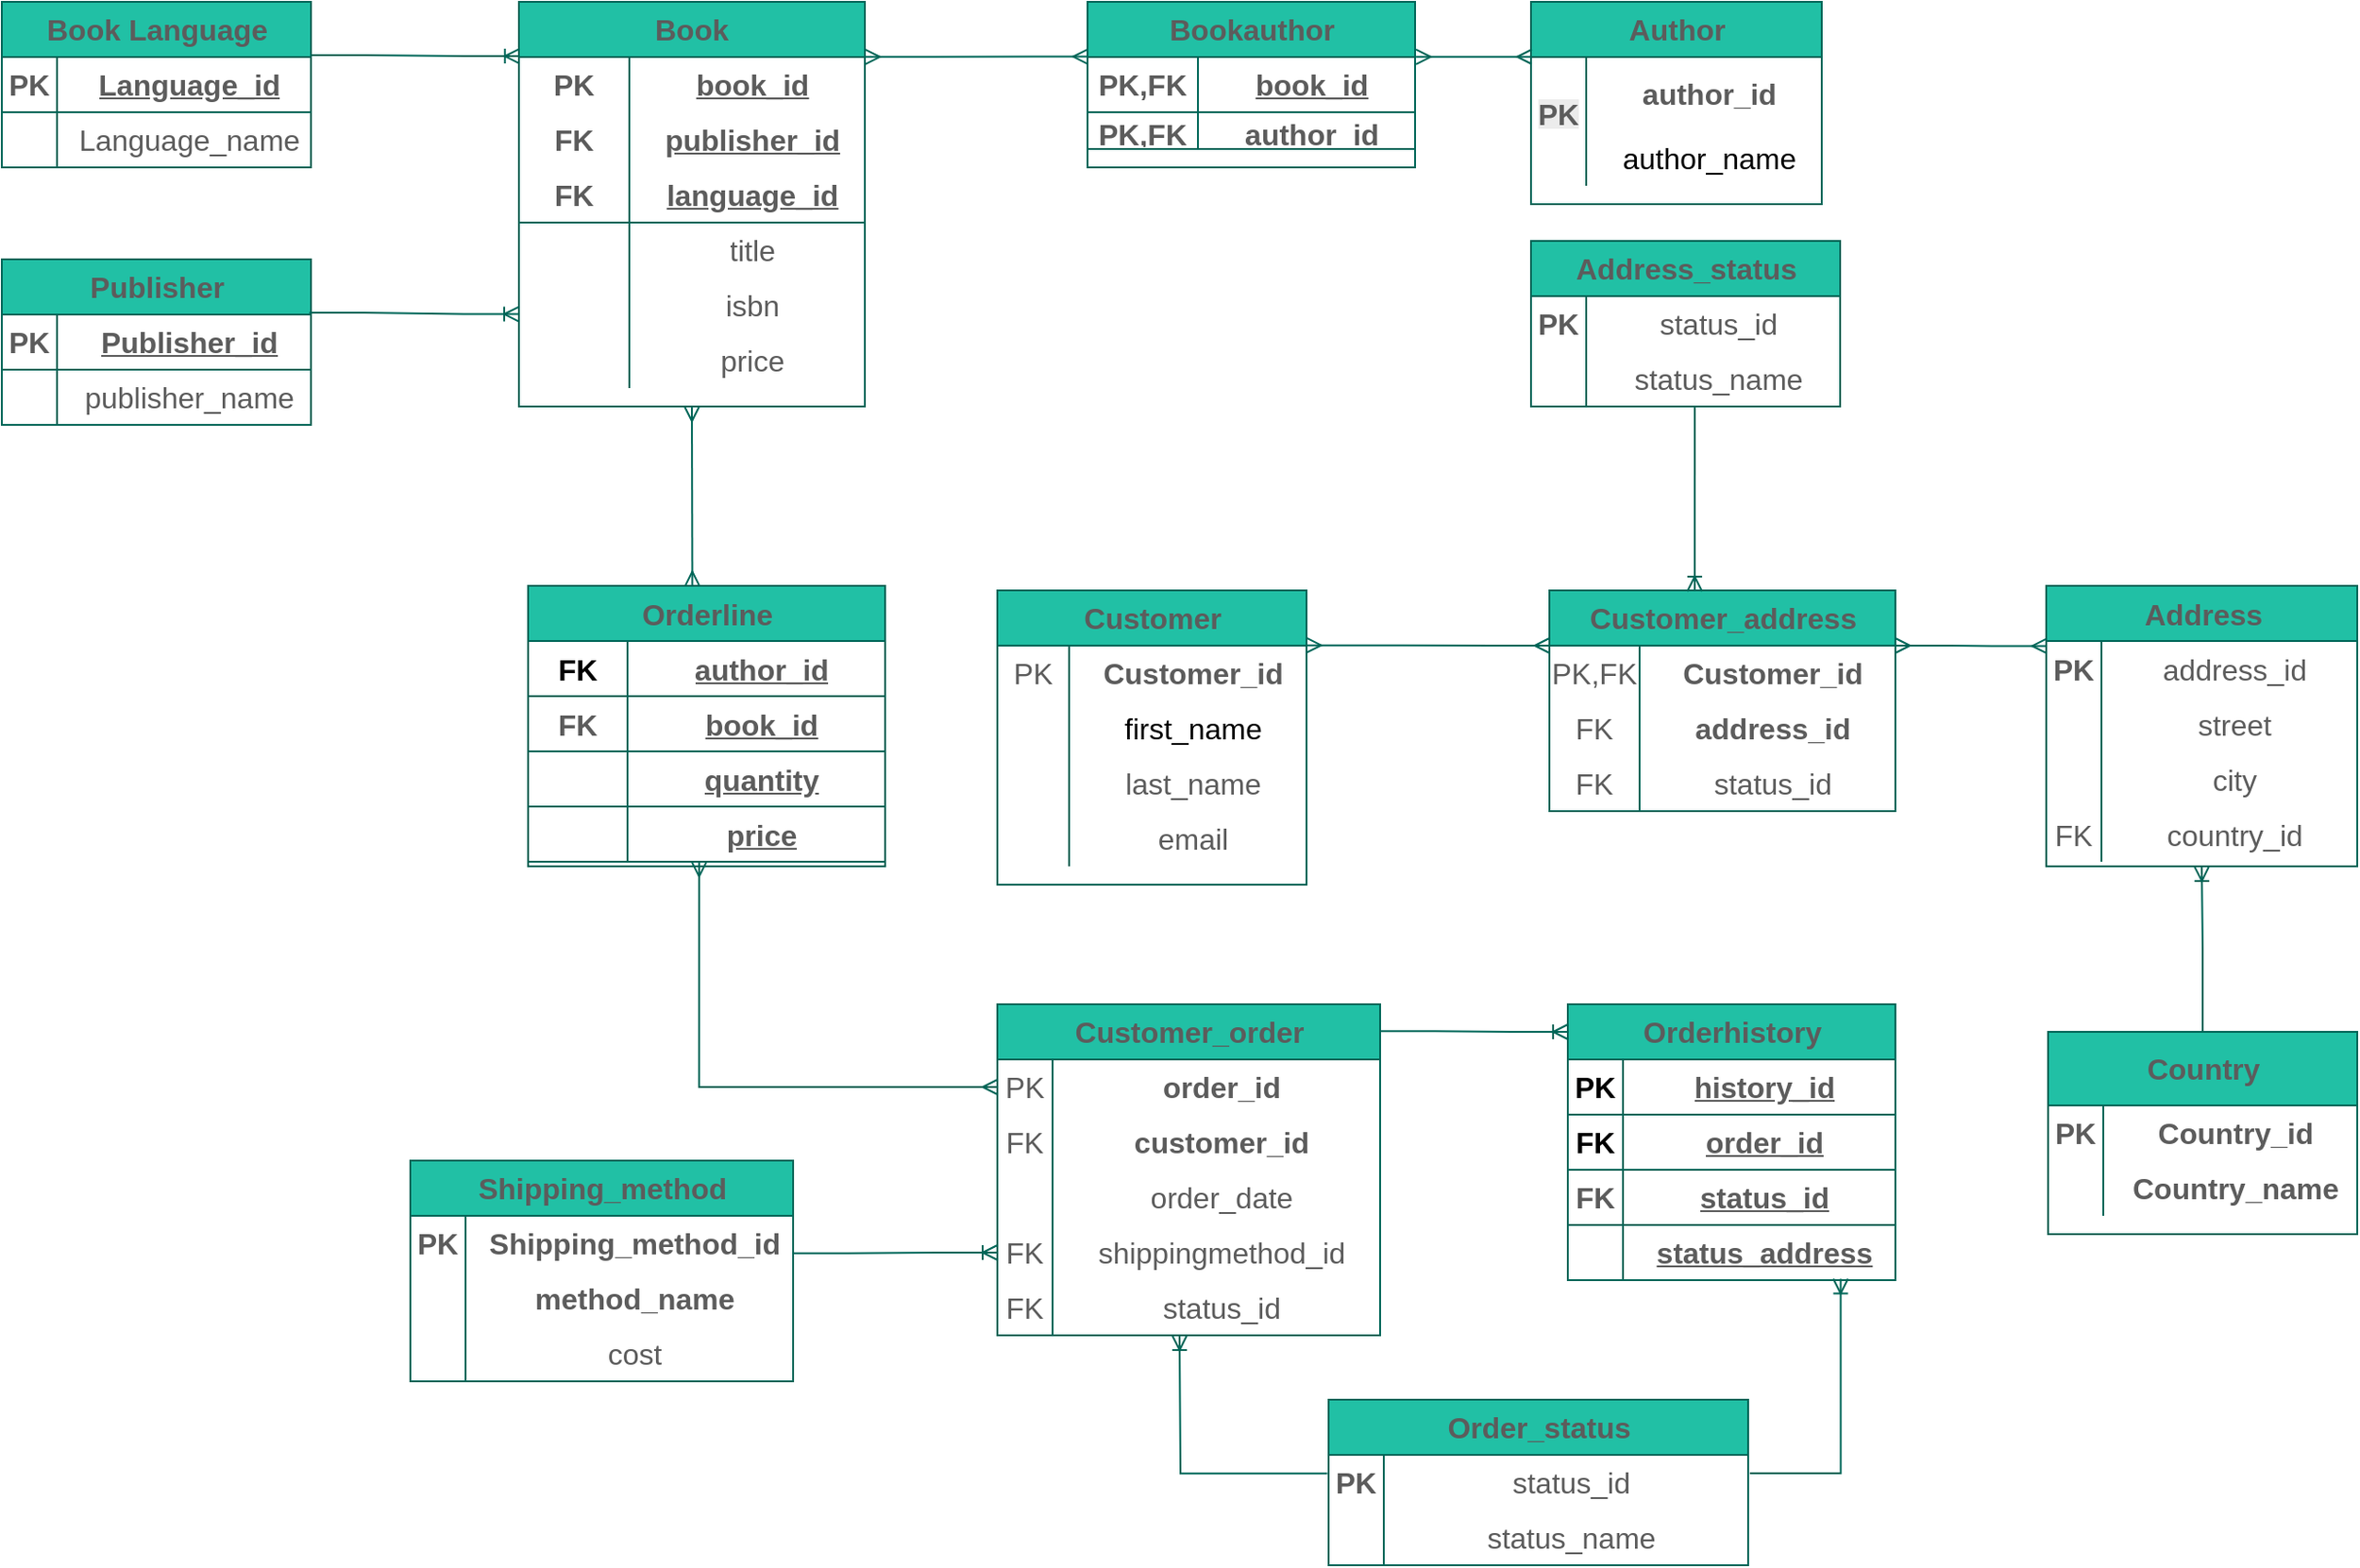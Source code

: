 <mxfile version="26.2.12">
  <diagram name="Page-1" id="ppmtQytGlPkaHZYCKi6O">
    <mxGraphModel dx="1108" dy="1008" grid="1" gridSize="10" guides="1" tooltips="1" connect="1" arrows="1" fold="1" page="1" pageScale="1" pageWidth="827" pageHeight="1169" background="#ffffff" math="0" shadow="0" adaptiveColors="auto">
      <root>
        <mxCell id="0" />
        <mxCell id="1" parent="0" />
        <mxCell id="SQipGpAbJK5INzypex0P-55" value="Book" style="shape=table;startSize=30;container=1;collapsible=1;childLayout=tableLayout;fixedRows=1;rowLines=0;fontStyle=1;align=center;resizeLast=1;html=1;whiteSpace=wrap;labelBackgroundColor=none;fillColor=#21C0A5;strokeColor=#006658;fontColor=#5C5C5C;rounded=0;fontSize=16;labelBorderColor=none;" vertex="1" parent="1">
          <mxGeometry x="1121" y="40" width="188" height="220" as="geometry">
            <mxRectangle x="840" y="200" width="70" height="30" as="alternateBounds" />
          </mxGeometry>
        </mxCell>
        <mxCell id="SQipGpAbJK5INzypex0P-123" value="" style="shape=tableRow;horizontal=0;startSize=0;swimlaneHead=0;swimlaneBody=0;fillColor=none;collapsible=0;dropTarget=0;points=[[0,0.5],[1,0.5]];portConstraint=eastwest;top=0;left=0;right=0;bottom=0;html=1;labelBackgroundColor=none;strokeColor=#006658;fontColor=#5C5C5C;rounded=0;fontSize=16;labelBorderColor=none;align=center;" vertex="1" parent="SQipGpAbJK5INzypex0P-55">
          <mxGeometry y="30" width="188" height="30" as="geometry" />
        </mxCell>
        <mxCell id="SQipGpAbJK5INzypex0P-124" value="PK" style="shape=partialRectangle;connectable=0;fillColor=none;top=0;left=0;bottom=0;right=0;fontStyle=1;overflow=hidden;html=1;whiteSpace=wrap;labelBackgroundColor=none;strokeColor=#006658;fontColor=#5C5C5C;rounded=0;fontSize=16;labelBorderColor=none;align=center;" vertex="1" parent="SQipGpAbJK5INzypex0P-123">
          <mxGeometry width="60" height="30" as="geometry">
            <mxRectangle width="60" height="30" as="alternateBounds" />
          </mxGeometry>
        </mxCell>
        <mxCell id="SQipGpAbJK5INzypex0P-125" value="book_id" style="shape=partialRectangle;connectable=0;fillColor=none;top=0;left=0;bottom=0;right=0;align=center;spacingLeft=6;fontStyle=5;overflow=hidden;html=1;whiteSpace=wrap;labelBackgroundColor=none;strokeColor=#006658;fontColor=#5C5C5C;rounded=0;fontSize=16;labelBorderColor=none;" vertex="1" parent="SQipGpAbJK5INzypex0P-123">
          <mxGeometry x="60" width="128" height="30" as="geometry">
            <mxRectangle width="128" height="30" as="alternateBounds" />
          </mxGeometry>
        </mxCell>
        <mxCell id="SQipGpAbJK5INzypex0P-56" value="" style="shape=tableRow;horizontal=0;startSize=0;swimlaneHead=0;swimlaneBody=0;fillColor=none;collapsible=0;dropTarget=0;points=[[0,0.5],[1,0.5]];portConstraint=eastwest;top=0;left=0;right=0;bottom=0;html=1;labelBackgroundColor=none;strokeColor=#006658;fontColor=#5C5C5C;rounded=0;fontSize=16;labelBorderColor=none;align=center;" vertex="1" parent="SQipGpAbJK5INzypex0P-55">
          <mxGeometry y="60" width="188" height="30" as="geometry" />
        </mxCell>
        <mxCell id="SQipGpAbJK5INzypex0P-57" value="FK" style="shape=partialRectangle;connectable=0;fillColor=none;top=0;left=0;bottom=0;right=0;fontStyle=1;overflow=hidden;html=1;whiteSpace=wrap;labelBackgroundColor=none;strokeColor=#006658;fontColor=#5C5C5C;rounded=0;fontSize=16;labelBorderColor=none;align=center;" vertex="1" parent="SQipGpAbJK5INzypex0P-56">
          <mxGeometry width="60" height="30" as="geometry">
            <mxRectangle width="60" height="30" as="alternateBounds" />
          </mxGeometry>
        </mxCell>
        <mxCell id="SQipGpAbJK5INzypex0P-58" value="publisher_id" style="shape=partialRectangle;connectable=0;fillColor=none;top=0;left=0;bottom=0;right=0;align=center;spacingLeft=6;fontStyle=5;overflow=hidden;html=1;whiteSpace=wrap;labelBackgroundColor=none;strokeColor=#006658;fontColor=#5C5C5C;rounded=0;fontSize=16;labelBorderColor=none;" vertex="1" parent="SQipGpAbJK5INzypex0P-56">
          <mxGeometry x="60" width="128" height="30" as="geometry">
            <mxRectangle width="128" height="30" as="alternateBounds" />
          </mxGeometry>
        </mxCell>
        <mxCell id="SQipGpAbJK5INzypex0P-59" value="" style="shape=tableRow;horizontal=0;startSize=0;swimlaneHead=0;swimlaneBody=0;fillColor=none;collapsible=0;dropTarget=0;points=[[0,0.5],[1,0.5]];portConstraint=eastwest;top=0;left=0;right=0;bottom=1;html=1;labelBackgroundColor=none;strokeColor=#006658;fontColor=#5C5C5C;rounded=0;fontSize=16;labelBorderColor=none;align=center;" vertex="1" parent="SQipGpAbJK5INzypex0P-55">
          <mxGeometry y="90" width="188" height="30" as="geometry" />
        </mxCell>
        <mxCell id="SQipGpAbJK5INzypex0P-60" value="FK" style="shape=partialRectangle;connectable=0;fillColor=none;top=0;left=0;bottom=0;right=0;fontStyle=1;overflow=hidden;html=1;whiteSpace=wrap;labelBackgroundColor=none;strokeColor=#006658;fontColor=#5C5C5C;rounded=0;fontSize=16;labelBorderColor=none;align=center;" vertex="1" parent="SQipGpAbJK5INzypex0P-59">
          <mxGeometry width="60" height="30" as="geometry">
            <mxRectangle width="60" height="30" as="alternateBounds" />
          </mxGeometry>
        </mxCell>
        <mxCell id="SQipGpAbJK5INzypex0P-61" value="language_id" style="shape=partialRectangle;connectable=0;fillColor=none;top=0;left=0;bottom=0;right=0;align=center;spacingLeft=6;fontStyle=5;overflow=hidden;html=1;whiteSpace=wrap;labelBackgroundColor=none;strokeColor=#006658;fontColor=#5C5C5C;rounded=0;fontSize=16;labelBorderColor=none;" vertex="1" parent="SQipGpAbJK5INzypex0P-59">
          <mxGeometry x="60" width="128" height="30" as="geometry">
            <mxRectangle width="128" height="30" as="alternateBounds" />
          </mxGeometry>
        </mxCell>
        <mxCell id="SQipGpAbJK5INzypex0P-117" value="" style="shape=tableRow;horizontal=0;startSize=0;swimlaneHead=0;swimlaneBody=0;fillColor=none;collapsible=0;dropTarget=0;points=[[0,0.5],[1,0.5]];portConstraint=eastwest;top=0;left=0;right=0;bottom=0;html=1;labelBackgroundColor=none;strokeColor=#006658;fontColor=#5C5C5C;rounded=0;fontSize=16;labelBorderColor=none;align=center;" vertex="1" parent="SQipGpAbJK5INzypex0P-55">
          <mxGeometry y="120" width="188" height="30" as="geometry" />
        </mxCell>
        <mxCell id="SQipGpAbJK5INzypex0P-118" value="" style="shape=partialRectangle;connectable=0;fillColor=none;top=0;left=0;bottom=0;right=0;editable=1;overflow=hidden;html=1;whiteSpace=wrap;labelBackgroundColor=none;strokeColor=#006658;fontColor=#5C5C5C;rounded=0;fontSize=16;labelBorderColor=none;align=center;" vertex="1" parent="SQipGpAbJK5INzypex0P-117">
          <mxGeometry width="60" height="30" as="geometry">
            <mxRectangle width="60" height="30" as="alternateBounds" />
          </mxGeometry>
        </mxCell>
        <mxCell id="SQipGpAbJK5INzypex0P-119" value="title" style="shape=partialRectangle;connectable=0;fillColor=none;top=0;left=0;bottom=0;right=0;align=center;spacingLeft=6;overflow=hidden;html=1;whiteSpace=wrap;labelBackgroundColor=none;strokeColor=#006658;fontColor=#5C5C5C;rounded=0;fontSize=16;labelBorderColor=none;" vertex="1" parent="SQipGpAbJK5INzypex0P-117">
          <mxGeometry x="60" width="128" height="30" as="geometry">
            <mxRectangle width="128" height="30" as="alternateBounds" />
          </mxGeometry>
        </mxCell>
        <mxCell id="SQipGpAbJK5INzypex0P-62" value="" style="shape=tableRow;horizontal=0;startSize=0;swimlaneHead=0;swimlaneBody=0;fillColor=none;collapsible=0;dropTarget=0;points=[[0,0.5],[1,0.5]];portConstraint=eastwest;top=0;left=0;right=0;bottom=0;html=1;labelBackgroundColor=none;strokeColor=#006658;fontColor=#5C5C5C;rounded=0;fontSize=16;labelBorderColor=none;align=center;" vertex="1" parent="SQipGpAbJK5INzypex0P-55">
          <mxGeometry y="150" width="188" height="30" as="geometry" />
        </mxCell>
        <mxCell id="SQipGpAbJK5INzypex0P-63" value="" style="shape=partialRectangle;connectable=0;fillColor=none;top=0;left=0;bottom=0;right=0;editable=1;overflow=hidden;html=1;whiteSpace=wrap;labelBackgroundColor=none;strokeColor=#006658;fontColor=#5C5C5C;rounded=0;fontSize=16;labelBorderColor=none;align=center;" vertex="1" parent="SQipGpAbJK5INzypex0P-62">
          <mxGeometry width="60" height="30" as="geometry">
            <mxRectangle width="60" height="30" as="alternateBounds" />
          </mxGeometry>
        </mxCell>
        <mxCell id="SQipGpAbJK5INzypex0P-64" value="isbn" style="shape=partialRectangle;connectable=0;fillColor=none;top=0;left=0;bottom=0;right=0;align=center;spacingLeft=6;overflow=hidden;html=1;whiteSpace=wrap;labelBackgroundColor=none;strokeColor=#006658;fontColor=#5C5C5C;rounded=0;fontSize=16;labelBorderColor=none;" vertex="1" parent="SQipGpAbJK5INzypex0P-62">
          <mxGeometry x="60" width="128" height="30" as="geometry">
            <mxRectangle width="128" height="30" as="alternateBounds" />
          </mxGeometry>
        </mxCell>
        <mxCell id="SQipGpAbJK5INzypex0P-65" value="" style="shape=tableRow;horizontal=0;startSize=0;swimlaneHead=0;swimlaneBody=0;fillColor=none;collapsible=0;dropTarget=0;points=[[0,0.5],[1,0.5]];portConstraint=eastwest;top=0;left=0;right=0;bottom=0;html=1;labelBackgroundColor=none;strokeColor=#006658;fontColor=#5C5C5C;rounded=0;fontSize=16;labelBorderColor=none;align=center;" vertex="1" parent="SQipGpAbJK5INzypex0P-55">
          <mxGeometry y="180" width="188" height="30" as="geometry" />
        </mxCell>
        <mxCell id="SQipGpAbJK5INzypex0P-66" value="" style="shape=partialRectangle;connectable=0;fillColor=none;top=0;left=0;bottom=0;right=0;editable=1;overflow=hidden;html=1;whiteSpace=wrap;labelBackgroundColor=none;strokeColor=#006658;fontColor=#5C5C5C;rounded=0;fontSize=16;labelBorderColor=none;align=center;" vertex="1" parent="SQipGpAbJK5INzypex0P-65">
          <mxGeometry width="60" height="30" as="geometry">
            <mxRectangle width="60" height="30" as="alternateBounds" />
          </mxGeometry>
        </mxCell>
        <mxCell id="SQipGpAbJK5INzypex0P-67" value="price" style="shape=partialRectangle;connectable=0;fillColor=none;top=0;left=0;bottom=0;right=0;align=center;spacingLeft=6;overflow=hidden;html=1;whiteSpace=wrap;labelBackgroundColor=none;strokeColor=#006658;fontColor=#5C5C5C;rounded=0;fontSize=16;labelBorderColor=none;" vertex="1" parent="SQipGpAbJK5INzypex0P-65">
          <mxGeometry x="60" width="128" height="30" as="geometry">
            <mxRectangle width="128" height="30" as="alternateBounds" />
          </mxGeometry>
        </mxCell>
        <mxCell id="SQipGpAbJK5INzypex0P-81" value="Book Language" style="shape=table;startSize=30;container=1;collapsible=1;childLayout=tableLayout;fixedRows=1;rowLines=0;fontStyle=1;align=center;resizeLast=1;html=1;labelBackgroundColor=none;fillColor=#21C0A5;strokeColor=#006658;fontColor=#5C5C5C;rounded=0;fontSize=16;labelBorderColor=none;" vertex="1" parent="1">
          <mxGeometry x="840" y="40" width="168" height="90" as="geometry" />
        </mxCell>
        <mxCell id="SQipGpAbJK5INzypex0P-82" value="" style="shape=tableRow;horizontal=0;startSize=0;swimlaneHead=0;swimlaneBody=0;fillColor=none;collapsible=0;dropTarget=0;points=[[0,0.5],[1,0.5]];portConstraint=eastwest;top=0;left=0;right=0;bottom=1;labelBackgroundColor=none;strokeColor=#006658;fontColor=#5C5C5C;rounded=0;fontSize=16;labelBorderColor=none;align=center;" vertex="1" parent="SQipGpAbJK5INzypex0P-81">
          <mxGeometry y="30" width="168" height="30" as="geometry" />
        </mxCell>
        <mxCell id="SQipGpAbJK5INzypex0P-83" value="PK" style="shape=partialRectangle;connectable=0;fillColor=none;top=0;left=0;bottom=0;right=0;fontStyle=1;overflow=hidden;whiteSpace=wrap;html=1;labelBackgroundColor=none;strokeColor=#006658;fontColor=#5C5C5C;rounded=0;fontSize=16;labelBorderColor=none;align=center;" vertex="1" parent="SQipGpAbJK5INzypex0P-82">
          <mxGeometry width="30" height="30" as="geometry">
            <mxRectangle width="30" height="30" as="alternateBounds" />
          </mxGeometry>
        </mxCell>
        <mxCell id="SQipGpAbJK5INzypex0P-84" value="Language_id" style="shape=partialRectangle;connectable=0;fillColor=none;top=0;left=0;bottom=0;right=0;align=center;spacingLeft=6;fontStyle=5;overflow=hidden;whiteSpace=wrap;html=1;labelBackgroundColor=none;strokeColor=#006658;fontColor=#5C5C5C;rounded=0;fontSize=16;labelBorderColor=none;" vertex="1" parent="SQipGpAbJK5INzypex0P-82">
          <mxGeometry x="30" width="138" height="30" as="geometry">
            <mxRectangle width="138" height="30" as="alternateBounds" />
          </mxGeometry>
        </mxCell>
        <mxCell id="SQipGpAbJK5INzypex0P-85" value="" style="shape=tableRow;horizontal=0;startSize=0;swimlaneHead=0;swimlaneBody=0;fillColor=none;collapsible=0;dropTarget=0;points=[[0,0.5],[1,0.5]];portConstraint=eastwest;top=0;left=0;right=0;bottom=0;labelBackgroundColor=none;strokeColor=#006658;fontColor=#5C5C5C;rounded=0;fontSize=16;labelBorderColor=none;align=center;" vertex="1" parent="SQipGpAbJK5INzypex0P-81">
          <mxGeometry y="60" width="168" height="30" as="geometry" />
        </mxCell>
        <mxCell id="SQipGpAbJK5INzypex0P-86" value="" style="shape=partialRectangle;connectable=0;fillColor=none;top=0;left=0;bottom=0;right=0;editable=1;overflow=hidden;whiteSpace=wrap;html=1;labelBackgroundColor=none;strokeColor=#006658;fontColor=#5C5C5C;rounded=0;fontSize=16;labelBorderColor=none;align=center;" vertex="1" parent="SQipGpAbJK5INzypex0P-85">
          <mxGeometry width="30" height="30" as="geometry">
            <mxRectangle width="30" height="30" as="alternateBounds" />
          </mxGeometry>
        </mxCell>
        <mxCell id="SQipGpAbJK5INzypex0P-87" value="&lt;font&gt;Language_name&lt;/font&gt;" style="shape=partialRectangle;connectable=0;fillColor=none;top=0;left=0;bottom=0;right=0;align=center;spacingLeft=6;overflow=hidden;whiteSpace=wrap;html=1;labelBackgroundColor=none;strokeColor=#006658;fontColor=#5C5C5C;rounded=0;fontSize=16;labelBorderColor=none;" vertex="1" parent="SQipGpAbJK5INzypex0P-85">
          <mxGeometry x="30" width="138" height="30" as="geometry">
            <mxRectangle width="138" height="30" as="alternateBounds" />
          </mxGeometry>
        </mxCell>
        <mxCell id="SQipGpAbJK5INzypex0P-129" value="Publisher" style="shape=table;startSize=30;container=1;collapsible=1;childLayout=tableLayout;fixedRows=1;rowLines=0;fontStyle=1;align=center;resizeLast=1;html=1;labelBackgroundColor=none;fillColor=#21C0A5;strokeColor=#006658;fontColor=#5C5C5C;rounded=0;fontSize=16;labelBorderColor=none;" vertex="1" parent="1">
          <mxGeometry x="840" y="180" width="168" height="90" as="geometry" />
        </mxCell>
        <mxCell id="SQipGpAbJK5INzypex0P-130" value="" style="shape=tableRow;horizontal=0;startSize=0;swimlaneHead=0;swimlaneBody=0;fillColor=none;collapsible=0;dropTarget=0;points=[[0,0.5],[1,0.5]];portConstraint=eastwest;top=0;left=0;right=0;bottom=1;labelBackgroundColor=none;strokeColor=#006658;fontColor=#5C5C5C;rounded=0;fontSize=16;labelBorderColor=none;align=center;" vertex="1" parent="SQipGpAbJK5INzypex0P-129">
          <mxGeometry y="30" width="168" height="30" as="geometry" />
        </mxCell>
        <mxCell id="SQipGpAbJK5INzypex0P-131" value="PK" style="shape=partialRectangle;connectable=0;fillColor=none;top=0;left=0;bottom=0;right=0;fontStyle=1;overflow=hidden;whiteSpace=wrap;html=1;labelBackgroundColor=none;strokeColor=#006658;fontColor=#5C5C5C;rounded=0;fontSize=16;labelBorderColor=none;align=center;" vertex="1" parent="SQipGpAbJK5INzypex0P-130">
          <mxGeometry width="30" height="30" as="geometry">
            <mxRectangle width="30" height="30" as="alternateBounds" />
          </mxGeometry>
        </mxCell>
        <mxCell id="SQipGpAbJK5INzypex0P-132" value="Publisher_id" style="shape=partialRectangle;connectable=0;fillColor=none;top=0;left=0;bottom=0;right=0;align=center;spacingLeft=6;fontStyle=5;overflow=hidden;whiteSpace=wrap;html=1;labelBackgroundColor=none;strokeColor=#006658;fontColor=#5C5C5C;rounded=0;fontSize=16;labelBorderColor=none;" vertex="1" parent="SQipGpAbJK5INzypex0P-130">
          <mxGeometry x="30" width="138" height="30" as="geometry">
            <mxRectangle width="138" height="30" as="alternateBounds" />
          </mxGeometry>
        </mxCell>
        <mxCell id="SQipGpAbJK5INzypex0P-133" value="" style="shape=tableRow;horizontal=0;startSize=0;swimlaneHead=0;swimlaneBody=0;fillColor=none;collapsible=0;dropTarget=0;points=[[0,0.5],[1,0.5]];portConstraint=eastwest;top=0;left=0;right=0;bottom=0;labelBackgroundColor=none;strokeColor=#006658;fontColor=#5C5C5C;rounded=0;fontSize=16;labelBorderColor=none;align=center;" vertex="1" parent="SQipGpAbJK5INzypex0P-129">
          <mxGeometry y="60" width="168" height="30" as="geometry" />
        </mxCell>
        <mxCell id="SQipGpAbJK5INzypex0P-134" value="" style="shape=partialRectangle;connectable=0;fillColor=none;top=0;left=0;bottom=0;right=0;editable=1;overflow=hidden;whiteSpace=wrap;html=1;labelBackgroundColor=none;strokeColor=#006658;fontColor=#5C5C5C;rounded=0;fontSize=16;labelBorderColor=none;align=center;" vertex="1" parent="SQipGpAbJK5INzypex0P-133">
          <mxGeometry width="30" height="30" as="geometry">
            <mxRectangle width="30" height="30" as="alternateBounds" />
          </mxGeometry>
        </mxCell>
        <mxCell id="SQipGpAbJK5INzypex0P-135" value="publisher_name" style="shape=partialRectangle;connectable=0;fillColor=none;top=0;left=0;bottom=0;right=0;align=center;spacingLeft=6;overflow=hidden;whiteSpace=wrap;html=1;labelBackgroundColor=none;strokeColor=#006658;fontColor=#5C5C5C;rounded=0;fontSize=16;labelBorderColor=none;" vertex="1" parent="SQipGpAbJK5INzypex0P-133">
          <mxGeometry x="30" width="138" height="30" as="geometry">
            <mxRectangle width="138" height="30" as="alternateBounds" />
          </mxGeometry>
        </mxCell>
        <mxCell id="SQipGpAbJK5INzypex0P-142" value="Bookauthor" style="shape=table;startSize=30;container=1;collapsible=1;childLayout=tableLayout;fixedRows=1;rowLines=0;fontStyle=1;align=center;resizeLast=1;html=1;labelBackgroundColor=none;fillColor=#21C0A5;strokeColor=#006658;fontColor=#5C5C5C;rounded=0;fontSize=16;labelBorderColor=none;" vertex="1" parent="1">
          <mxGeometry x="1430" y="40" width="178" height="90" as="geometry" />
        </mxCell>
        <mxCell id="SQipGpAbJK5INzypex0P-155" value="" style="shape=tableRow;horizontal=0;startSize=0;swimlaneHead=0;swimlaneBody=0;fillColor=none;collapsible=0;dropTarget=0;points=[[0,0.5],[1,0.5]];portConstraint=eastwest;top=0;left=0;right=0;bottom=1;labelBackgroundColor=none;strokeColor=#006658;fontColor=#5C5C5C;rounded=0;fontSize=16;labelBorderColor=none;align=center;" vertex="1" parent="SQipGpAbJK5INzypex0P-142">
          <mxGeometry y="30" width="178" height="30" as="geometry" />
        </mxCell>
        <mxCell id="SQipGpAbJK5INzypex0P-156" value="PK,FK" style="shape=partialRectangle;connectable=0;fillColor=none;top=0;left=0;bottom=0;right=0;fontStyle=1;overflow=hidden;whiteSpace=wrap;html=1;labelBackgroundColor=none;strokeColor=#006658;fontColor=#5C5C5C;rounded=0;fontSize=16;labelBorderColor=none;align=center;" vertex="1" parent="SQipGpAbJK5INzypex0P-155">
          <mxGeometry width="60" height="30" as="geometry">
            <mxRectangle width="60" height="30" as="alternateBounds" />
          </mxGeometry>
        </mxCell>
        <mxCell id="SQipGpAbJK5INzypex0P-157" value="book_id" style="shape=partialRectangle;connectable=0;fillColor=none;top=0;left=0;bottom=0;right=0;align=center;spacingLeft=6;fontStyle=5;overflow=hidden;whiteSpace=wrap;html=1;labelBackgroundColor=none;strokeColor=#006658;fontColor=#5C5C5C;rounded=0;fontSize=16;labelBorderColor=none;" vertex="1" parent="SQipGpAbJK5INzypex0P-155">
          <mxGeometry x="60" width="118" height="30" as="geometry">
            <mxRectangle width="118" height="30" as="alternateBounds" />
          </mxGeometry>
        </mxCell>
        <mxCell id="SQipGpAbJK5INzypex0P-143" value="" style="shape=tableRow;horizontal=0;startSize=0;swimlaneHead=0;swimlaneBody=0;fillColor=none;collapsible=0;dropTarget=0;points=[[0,0.5],[1,0.5]];portConstraint=eastwest;top=0;left=0;right=0;bottom=1;labelBackgroundColor=none;strokeColor=#006658;fontColor=#5C5C5C;rounded=0;fontSize=16;labelBorderColor=none;align=center;" vertex="1" parent="SQipGpAbJK5INzypex0P-142">
          <mxGeometry y="60" width="178" height="20" as="geometry" />
        </mxCell>
        <mxCell id="SQipGpAbJK5INzypex0P-144" value="PK,FK" style="shape=partialRectangle;connectable=0;fillColor=none;top=0;left=0;bottom=0;right=0;fontStyle=1;overflow=hidden;whiteSpace=wrap;html=1;labelBackgroundColor=none;strokeColor=#006658;fontColor=#5C5C5C;rounded=0;fontSize=16;labelBorderColor=none;align=center;" vertex="1" parent="SQipGpAbJK5INzypex0P-143">
          <mxGeometry width="60" height="20" as="geometry">
            <mxRectangle width="60" height="20" as="alternateBounds" />
          </mxGeometry>
        </mxCell>
        <mxCell id="SQipGpAbJK5INzypex0P-145" value="author_id" style="shape=partialRectangle;connectable=0;fillColor=none;top=0;left=0;bottom=0;right=0;align=center;spacingLeft=6;fontStyle=5;overflow=hidden;whiteSpace=wrap;html=1;labelBackgroundColor=none;strokeColor=#006658;fontColor=#5C5C5C;rounded=0;fontSize=16;labelBorderColor=none;" vertex="1" parent="SQipGpAbJK5INzypex0P-143">
          <mxGeometry x="60" width="118" height="20" as="geometry">
            <mxRectangle width="118" height="20" as="alternateBounds" />
          </mxGeometry>
        </mxCell>
        <mxCell id="SQipGpAbJK5INzypex0P-158" value="Orderline" style="shape=table;startSize=30;container=1;collapsible=1;childLayout=tableLayout;fixedRows=1;rowLines=0;fontStyle=1;align=center;resizeLast=1;html=1;labelBackgroundColor=none;fillColor=#21C0A5;strokeColor=#006658;fontColor=#5C5C5C;rounded=0;fontSize=16;labelBorderColor=none;" vertex="1" parent="1">
          <mxGeometry x="1126" y="357.5" width="194" height="152.5" as="geometry" />
        </mxCell>
        <mxCell id="SQipGpAbJK5INzypex0P-159" value="" style="shape=tableRow;horizontal=0;startSize=0;swimlaneHead=0;swimlaneBody=0;fillColor=none;collapsible=0;dropTarget=0;points=[[0,0.5],[1,0.5]];portConstraint=eastwest;top=0;left=0;right=0;bottom=1;labelBackgroundColor=none;strokeColor=#006658;fontColor=#5C5C5C;rounded=0;fontSize=16;labelBorderColor=none;align=center;" vertex="1" parent="SQipGpAbJK5INzypex0P-158">
          <mxGeometry y="30" width="194" height="30" as="geometry" />
        </mxCell>
        <mxCell id="SQipGpAbJK5INzypex0P-160" value="&lt;span style=&quot;color: light-dark(rgb(0, 0, 0), rgb(255, 255, 255));&quot;&gt;FK&lt;/span&gt;" style="shape=partialRectangle;connectable=0;fillColor=none;top=0;left=0;bottom=0;right=0;fontStyle=1;overflow=hidden;whiteSpace=wrap;html=1;labelBackgroundColor=none;strokeColor=#006658;fontColor=#5C5C5C;rounded=0;fontSize=16;labelBorderColor=none;align=center;" vertex="1" parent="SQipGpAbJK5INzypex0P-159">
          <mxGeometry width="54" height="30" as="geometry">
            <mxRectangle width="54" height="30" as="alternateBounds" />
          </mxGeometry>
        </mxCell>
        <mxCell id="SQipGpAbJK5INzypex0P-161" value="author_id" style="shape=partialRectangle;connectable=0;fillColor=none;top=0;left=0;bottom=0;right=0;align=center;spacingLeft=6;fontStyle=5;overflow=hidden;whiteSpace=wrap;html=1;labelBackgroundColor=none;strokeColor=#006658;fontColor=#5C5C5C;rounded=0;fontSize=16;labelBorderColor=none;" vertex="1" parent="SQipGpAbJK5INzypex0P-159">
          <mxGeometry x="54" width="140" height="30" as="geometry">
            <mxRectangle width="140" height="30" as="alternateBounds" />
          </mxGeometry>
        </mxCell>
        <mxCell id="SQipGpAbJK5INzypex0P-165" value="" style="shape=tableRow;horizontal=0;startSize=0;swimlaneHead=0;swimlaneBody=0;fillColor=none;collapsible=0;dropTarget=0;points=[[0,0.5],[1,0.5]];portConstraint=eastwest;top=0;left=0;right=0;bottom=1;labelBackgroundColor=none;strokeColor=#006658;fontColor=#5C5C5C;rounded=0;fontSize=16;labelBorderColor=none;align=center;" vertex="1" parent="SQipGpAbJK5INzypex0P-158">
          <mxGeometry y="60" width="194" height="30" as="geometry" />
        </mxCell>
        <mxCell id="SQipGpAbJK5INzypex0P-166" value="FK" style="shape=partialRectangle;connectable=0;fillColor=none;top=0;left=0;bottom=0;right=0;fontStyle=1;overflow=hidden;whiteSpace=wrap;html=1;labelBackgroundColor=none;strokeColor=#006658;fontColor=#5C5C5C;rounded=0;fontSize=16;labelBorderColor=none;align=center;" vertex="1" parent="SQipGpAbJK5INzypex0P-165">
          <mxGeometry width="54" height="30" as="geometry">
            <mxRectangle width="54" height="30" as="alternateBounds" />
          </mxGeometry>
        </mxCell>
        <mxCell id="SQipGpAbJK5INzypex0P-167" value="book_id" style="shape=partialRectangle;connectable=0;fillColor=none;top=0;left=0;bottom=0;right=0;align=center;spacingLeft=6;fontStyle=5;overflow=hidden;whiteSpace=wrap;html=1;labelBackgroundColor=none;strokeColor=#006658;fontColor=#5C5C5C;rounded=0;fontSize=16;labelBorderColor=none;" vertex="1" parent="SQipGpAbJK5INzypex0P-165">
          <mxGeometry x="54" width="140" height="30" as="geometry">
            <mxRectangle width="140" height="30" as="alternateBounds" />
          </mxGeometry>
        </mxCell>
        <mxCell id="SQipGpAbJK5INzypex0P-168" value="" style="shape=tableRow;horizontal=0;startSize=0;swimlaneHead=0;swimlaneBody=0;fillColor=none;collapsible=0;dropTarget=0;points=[[0,0.5],[1,0.5]];portConstraint=eastwest;top=0;left=0;right=0;bottom=1;labelBackgroundColor=none;strokeColor=#006658;fontColor=#5C5C5C;rounded=0;fontSize=16;labelBorderColor=none;align=center;" vertex="1" parent="SQipGpAbJK5INzypex0P-158">
          <mxGeometry y="90" width="194" height="30" as="geometry" />
        </mxCell>
        <mxCell id="SQipGpAbJK5INzypex0P-169" value="" style="shape=partialRectangle;connectable=0;fillColor=none;top=0;left=0;bottom=0;right=0;fontStyle=1;overflow=hidden;whiteSpace=wrap;html=1;labelBackgroundColor=none;strokeColor=#006658;fontColor=#5C5C5C;rounded=0;fontSize=16;labelBorderColor=none;align=center;" vertex="1" parent="SQipGpAbJK5INzypex0P-168">
          <mxGeometry width="54" height="30" as="geometry">
            <mxRectangle width="54" height="30" as="alternateBounds" />
          </mxGeometry>
        </mxCell>
        <mxCell id="SQipGpAbJK5INzypex0P-170" value="quantity" style="shape=partialRectangle;connectable=0;fillColor=none;top=0;left=0;bottom=0;right=0;align=center;spacingLeft=6;fontStyle=5;overflow=hidden;whiteSpace=wrap;html=1;labelBackgroundColor=none;strokeColor=#006658;fontColor=#5C5C5C;rounded=0;fontSize=16;labelBorderColor=none;" vertex="1" parent="SQipGpAbJK5INzypex0P-168">
          <mxGeometry x="54" width="140" height="30" as="geometry">
            <mxRectangle width="140" height="30" as="alternateBounds" />
          </mxGeometry>
        </mxCell>
        <mxCell id="SQipGpAbJK5INzypex0P-162" value="" style="shape=tableRow;horizontal=0;startSize=0;swimlaneHead=0;swimlaneBody=0;fillColor=none;collapsible=0;dropTarget=0;points=[[0,0.5],[1,0.5]];portConstraint=eastwest;top=0;left=0;right=0;bottom=1;labelBackgroundColor=none;strokeColor=#006658;fontColor=#5C5C5C;rounded=0;fontSize=16;labelBorderColor=none;align=center;" vertex="1" parent="SQipGpAbJK5INzypex0P-158">
          <mxGeometry y="120" width="194" height="30" as="geometry" />
        </mxCell>
        <mxCell id="SQipGpAbJK5INzypex0P-163" value="" style="shape=partialRectangle;connectable=0;fillColor=none;top=0;left=0;bottom=0;right=0;fontStyle=1;overflow=hidden;whiteSpace=wrap;html=1;labelBackgroundColor=none;strokeColor=#006658;fontColor=#5C5C5C;rounded=0;fontSize=16;labelBorderColor=none;align=center;" vertex="1" parent="SQipGpAbJK5INzypex0P-162">
          <mxGeometry width="54" height="30" as="geometry">
            <mxRectangle width="54" height="30" as="alternateBounds" />
          </mxGeometry>
        </mxCell>
        <mxCell id="SQipGpAbJK5INzypex0P-164" value="price" style="shape=partialRectangle;connectable=0;fillColor=none;top=0;left=0;bottom=0;right=0;align=center;spacingLeft=6;fontStyle=5;overflow=hidden;whiteSpace=wrap;html=1;labelBackgroundColor=none;strokeColor=#006658;fontColor=#5C5C5C;rounded=0;fontSize=16;labelBorderColor=none;" vertex="1" parent="SQipGpAbJK5INzypex0P-162">
          <mxGeometry x="54" width="140" height="30" as="geometry">
            <mxRectangle width="140" height="30" as="alternateBounds" />
          </mxGeometry>
        </mxCell>
        <mxCell id="SQipGpAbJK5INzypex0P-171" value="Orderhistory" style="shape=table;startSize=30;container=1;collapsible=1;childLayout=tableLayout;fixedRows=1;rowLines=0;fontStyle=1;align=center;resizeLast=1;html=1;labelBackgroundColor=none;fillColor=#21C0A5;strokeColor=#006658;fontColor=#5C5C5C;rounded=0;fontSize=16;labelBorderColor=none;" vertex="1" parent="1">
          <mxGeometry x="1691" y="585" width="178" height="150" as="geometry" />
        </mxCell>
        <mxCell id="SQipGpAbJK5INzypex0P-184" value="" style="shape=tableRow;horizontal=0;startSize=0;swimlaneHead=0;swimlaneBody=0;fillColor=none;collapsible=0;dropTarget=0;points=[[0,0.5],[1,0.5]];portConstraint=eastwest;top=0;left=0;right=0;bottom=1;labelBackgroundColor=none;strokeColor=#006658;fontColor=#5C5C5C;rounded=0;fontSize=16;labelBorderColor=none;align=center;" vertex="1" parent="SQipGpAbJK5INzypex0P-171">
          <mxGeometry y="30" width="178" height="30" as="geometry" />
        </mxCell>
        <mxCell id="SQipGpAbJK5INzypex0P-185" value="&lt;span style=&quot;color: light-dark(rgb(0, 0, 0), rgb(255, 255, 255));&quot;&gt;PK&lt;/span&gt;" style="shape=partialRectangle;connectable=0;fillColor=none;top=0;left=0;bottom=0;right=0;fontStyle=1;overflow=hidden;whiteSpace=wrap;html=1;labelBackgroundColor=none;strokeColor=#006658;fontColor=#5C5C5C;rounded=0;fontSize=16;labelBorderColor=none;align=center;" vertex="1" parent="SQipGpAbJK5INzypex0P-184">
          <mxGeometry width="30" height="30" as="geometry">
            <mxRectangle width="30" height="30" as="alternateBounds" />
          </mxGeometry>
        </mxCell>
        <mxCell id="SQipGpAbJK5INzypex0P-186" value="history_id" style="shape=partialRectangle;connectable=0;fillColor=none;top=0;left=0;bottom=0;right=0;align=center;spacingLeft=6;fontStyle=5;overflow=hidden;whiteSpace=wrap;html=1;labelBackgroundColor=none;strokeColor=#006658;fontColor=#5C5C5C;rounded=0;fontSize=16;labelBorderColor=none;" vertex="1" parent="SQipGpAbJK5INzypex0P-184">
          <mxGeometry x="30" width="148" height="30" as="geometry">
            <mxRectangle width="148" height="30" as="alternateBounds" />
          </mxGeometry>
        </mxCell>
        <mxCell id="SQipGpAbJK5INzypex0P-172" value="" style="shape=tableRow;horizontal=0;startSize=0;swimlaneHead=0;swimlaneBody=0;fillColor=none;collapsible=0;dropTarget=0;points=[[0,0.5],[1,0.5]];portConstraint=eastwest;top=0;left=0;right=0;bottom=1;labelBackgroundColor=none;strokeColor=#006658;fontColor=#5C5C5C;rounded=0;fontSize=16;labelBorderColor=none;align=center;" vertex="1" parent="SQipGpAbJK5INzypex0P-171">
          <mxGeometry y="60" width="178" height="30" as="geometry" />
        </mxCell>
        <mxCell id="SQipGpAbJK5INzypex0P-173" value="&lt;span style=&quot;color: light-dark(rgb(0, 0, 0), rgb(255, 255, 255));&quot;&gt;FK&lt;/span&gt;" style="shape=partialRectangle;connectable=0;fillColor=none;top=0;left=0;bottom=0;right=0;fontStyle=1;overflow=hidden;whiteSpace=wrap;html=1;labelBackgroundColor=none;strokeColor=#006658;fontColor=#5C5C5C;rounded=0;fontSize=16;labelBorderColor=none;align=center;" vertex="1" parent="SQipGpAbJK5INzypex0P-172">
          <mxGeometry width="30" height="30" as="geometry">
            <mxRectangle width="30" height="30" as="alternateBounds" />
          </mxGeometry>
        </mxCell>
        <mxCell id="SQipGpAbJK5INzypex0P-174" value="order_id" style="shape=partialRectangle;connectable=0;fillColor=none;top=0;left=0;bottom=0;right=0;align=center;spacingLeft=6;fontStyle=5;overflow=hidden;whiteSpace=wrap;html=1;labelBackgroundColor=none;strokeColor=#006658;fontColor=#5C5C5C;rounded=0;fontSize=16;labelBorderColor=none;" vertex="1" parent="SQipGpAbJK5INzypex0P-172">
          <mxGeometry x="30" width="148" height="30" as="geometry">
            <mxRectangle width="148" height="30" as="alternateBounds" />
          </mxGeometry>
        </mxCell>
        <mxCell id="SQipGpAbJK5INzypex0P-175" value="" style="shape=tableRow;horizontal=0;startSize=0;swimlaneHead=0;swimlaneBody=0;fillColor=none;collapsible=0;dropTarget=0;points=[[0,0.5],[1,0.5]];portConstraint=eastwest;top=0;left=0;right=0;bottom=1;labelBackgroundColor=none;strokeColor=#006658;fontColor=#5C5C5C;rounded=0;fontSize=16;labelBorderColor=none;align=center;" vertex="1" parent="SQipGpAbJK5INzypex0P-171">
          <mxGeometry y="90" width="178" height="30" as="geometry" />
        </mxCell>
        <mxCell id="SQipGpAbJK5INzypex0P-176" value="FK" style="shape=partialRectangle;connectable=0;fillColor=none;top=0;left=0;bottom=0;right=0;fontStyle=1;overflow=hidden;whiteSpace=wrap;html=1;labelBackgroundColor=none;strokeColor=#006658;fontColor=#5C5C5C;rounded=0;fontSize=16;labelBorderColor=none;align=center;" vertex="1" parent="SQipGpAbJK5INzypex0P-175">
          <mxGeometry width="30" height="30" as="geometry">
            <mxRectangle width="30" height="30" as="alternateBounds" />
          </mxGeometry>
        </mxCell>
        <mxCell id="SQipGpAbJK5INzypex0P-177" value="status_id" style="shape=partialRectangle;connectable=0;fillColor=none;top=0;left=0;bottom=0;right=0;align=center;spacingLeft=6;fontStyle=5;overflow=hidden;whiteSpace=wrap;html=1;labelBackgroundColor=none;strokeColor=#006658;fontColor=#5C5C5C;rounded=0;fontSize=16;labelBorderColor=none;" vertex="1" parent="SQipGpAbJK5INzypex0P-175">
          <mxGeometry x="30" width="148" height="30" as="geometry">
            <mxRectangle width="148" height="30" as="alternateBounds" />
          </mxGeometry>
        </mxCell>
        <mxCell id="SQipGpAbJK5INzypex0P-178" value="" style="shape=tableRow;horizontal=0;startSize=0;swimlaneHead=0;swimlaneBody=0;fillColor=none;collapsible=0;dropTarget=0;points=[[0,0.5],[1,0.5]];portConstraint=eastwest;top=0;left=0;right=0;bottom=1;labelBackgroundColor=none;strokeColor=#006658;fontColor=#5C5C5C;rounded=0;fontSize=16;labelBorderColor=none;align=center;" vertex="1" parent="SQipGpAbJK5INzypex0P-171">
          <mxGeometry y="120" width="178" height="30" as="geometry" />
        </mxCell>
        <mxCell id="SQipGpAbJK5INzypex0P-179" value="" style="shape=partialRectangle;connectable=0;fillColor=none;top=0;left=0;bottom=0;right=0;fontStyle=1;overflow=hidden;whiteSpace=wrap;html=1;labelBackgroundColor=none;strokeColor=#006658;fontColor=#5C5C5C;rounded=0;fontSize=16;labelBorderColor=none;align=center;" vertex="1" parent="SQipGpAbJK5INzypex0P-178">
          <mxGeometry width="30" height="30" as="geometry">
            <mxRectangle width="30" height="30" as="alternateBounds" />
          </mxGeometry>
        </mxCell>
        <mxCell id="SQipGpAbJK5INzypex0P-180" value="status_address" style="shape=partialRectangle;connectable=0;fillColor=none;top=0;left=0;bottom=0;right=0;align=center;spacingLeft=6;fontStyle=5;overflow=hidden;whiteSpace=wrap;html=1;labelBackgroundColor=none;strokeColor=#006658;fontColor=#5C5C5C;rounded=0;fontSize=16;labelBorderColor=none;" vertex="1" parent="SQipGpAbJK5INzypex0P-178">
          <mxGeometry x="30" width="148" height="30" as="geometry">
            <mxRectangle width="148" height="30" as="alternateBounds" />
          </mxGeometry>
        </mxCell>
        <mxCell id="SQipGpAbJK5INzypex0P-200" value="Shipping_method" style="shape=table;startSize=30;container=1;collapsible=1;childLayout=tableLayout;fixedRows=1;rowLines=0;fontStyle=1;align=center;resizeLast=1;html=1;labelBackgroundColor=none;fillColor=#21C0A5;strokeColor=#006658;fontColor=#5C5C5C;rounded=0;fontSize=16;labelBorderColor=none;" vertex="1" parent="1">
          <mxGeometry x="1062" y="670" width="208" height="120" as="geometry" />
        </mxCell>
        <mxCell id="SQipGpAbJK5INzypex0P-201" value="" style="shape=tableRow;horizontal=0;startSize=0;swimlaneHead=0;swimlaneBody=0;fillColor=none;collapsible=0;dropTarget=0;points=[[0,0.5],[1,0.5]];portConstraint=eastwest;top=0;left=0;right=0;bottom=0;labelBackgroundColor=none;strokeColor=#006658;fontColor=#5C5C5C;rounded=0;fontSize=16;labelBorderColor=none;align=center;" vertex="1" parent="SQipGpAbJK5INzypex0P-200">
          <mxGeometry y="30" width="208" height="30" as="geometry" />
        </mxCell>
        <mxCell id="SQipGpAbJK5INzypex0P-202" value="&lt;span style=&quot;font-weight: 700;&quot;&gt;PK&lt;/span&gt;" style="shape=partialRectangle;connectable=0;fillColor=none;top=0;left=0;bottom=0;right=0;editable=1;overflow=hidden;whiteSpace=wrap;html=1;labelBackgroundColor=none;strokeColor=#006658;fontColor=#5C5C5C;rounded=0;fontSize=16;labelBorderColor=none;align=center;" vertex="1" parent="SQipGpAbJK5INzypex0P-201">
          <mxGeometry width="30" height="30" as="geometry">
            <mxRectangle width="30" height="30" as="alternateBounds" />
          </mxGeometry>
        </mxCell>
        <mxCell id="SQipGpAbJK5INzypex0P-203" value="&lt;span style=&quot;font-weight: 700; text-wrap-mode: nowrap;&quot;&gt;Shipping_method_id&lt;/span&gt;" style="shape=partialRectangle;connectable=0;fillColor=none;top=0;left=0;bottom=0;right=0;align=center;spacingLeft=6;overflow=hidden;whiteSpace=wrap;html=1;labelBackgroundColor=none;strokeColor=#006658;fontColor=#5C5C5C;rounded=0;fontSize=16;labelBorderColor=none;" vertex="1" parent="SQipGpAbJK5INzypex0P-201">
          <mxGeometry x="30" width="178" height="30" as="geometry">
            <mxRectangle width="178" height="30" as="alternateBounds" />
          </mxGeometry>
        </mxCell>
        <mxCell id="SQipGpAbJK5INzypex0P-204" value="" style="shape=tableRow;horizontal=0;startSize=0;swimlaneHead=0;swimlaneBody=0;fillColor=none;collapsible=0;dropTarget=0;points=[[0,0.5],[1,0.5]];portConstraint=eastwest;top=0;left=0;right=0;bottom=0;labelBackgroundColor=none;strokeColor=#006658;fontColor=#5C5C5C;rounded=0;fontSize=16;labelBorderColor=none;align=center;" vertex="1" parent="SQipGpAbJK5INzypex0P-200">
          <mxGeometry y="60" width="208" height="30" as="geometry" />
        </mxCell>
        <mxCell id="SQipGpAbJK5INzypex0P-205" value="" style="shape=partialRectangle;connectable=0;fillColor=none;top=0;left=0;bottom=0;right=0;editable=1;overflow=hidden;whiteSpace=wrap;html=1;labelBackgroundColor=none;strokeColor=#006658;fontColor=#5C5C5C;rounded=0;fontSize=16;labelBorderColor=none;align=center;" vertex="1" parent="SQipGpAbJK5INzypex0P-204">
          <mxGeometry width="30" height="30" as="geometry">
            <mxRectangle width="30" height="30" as="alternateBounds" />
          </mxGeometry>
        </mxCell>
        <mxCell id="SQipGpAbJK5INzypex0P-206" value="&lt;span style=&quot;font-weight: 700; text-wrap-mode: nowrap;&quot;&gt;method_name&lt;/span&gt;" style="shape=partialRectangle;connectable=0;fillColor=none;top=0;left=0;bottom=0;right=0;align=center;spacingLeft=6;overflow=hidden;whiteSpace=wrap;html=1;labelBackgroundColor=none;strokeColor=#006658;fontColor=#5C5C5C;rounded=0;fontSize=16;labelBorderColor=none;" vertex="1" parent="SQipGpAbJK5INzypex0P-204">
          <mxGeometry x="30" width="178" height="30" as="geometry">
            <mxRectangle width="178" height="30" as="alternateBounds" />
          </mxGeometry>
        </mxCell>
        <mxCell id="SQipGpAbJK5INzypex0P-207" value="" style="shape=tableRow;horizontal=0;startSize=0;swimlaneHead=0;swimlaneBody=0;fillColor=none;collapsible=0;dropTarget=0;points=[[0,0.5],[1,0.5]];portConstraint=eastwest;top=0;left=0;right=0;bottom=0;labelBackgroundColor=none;strokeColor=#006658;fontColor=#5C5C5C;rounded=0;fontSize=16;labelBorderColor=none;align=center;" vertex="1" parent="SQipGpAbJK5INzypex0P-200">
          <mxGeometry y="90" width="208" height="30" as="geometry" />
        </mxCell>
        <mxCell id="SQipGpAbJK5INzypex0P-208" value="" style="shape=partialRectangle;connectable=0;fillColor=none;top=0;left=0;bottom=0;right=0;editable=1;overflow=hidden;whiteSpace=wrap;html=1;labelBackgroundColor=none;strokeColor=#006658;fontColor=#5C5C5C;rounded=0;fontSize=16;labelBorderColor=none;align=center;" vertex="1" parent="SQipGpAbJK5INzypex0P-207">
          <mxGeometry width="30" height="30" as="geometry">
            <mxRectangle width="30" height="30" as="alternateBounds" />
          </mxGeometry>
        </mxCell>
        <mxCell id="SQipGpAbJK5INzypex0P-209" value="cost" style="shape=partialRectangle;connectable=0;fillColor=none;top=0;left=0;bottom=0;right=0;align=center;spacingLeft=6;overflow=hidden;whiteSpace=wrap;html=1;labelBackgroundColor=none;strokeColor=#006658;fontColor=#5C5C5C;rounded=0;fontSize=16;labelBorderColor=none;" vertex="1" parent="SQipGpAbJK5INzypex0P-207">
          <mxGeometry x="30" width="178" height="30" as="geometry">
            <mxRectangle width="178" height="30" as="alternateBounds" />
          </mxGeometry>
        </mxCell>
        <mxCell id="SQipGpAbJK5INzypex0P-210" value="Order_status" style="shape=table;startSize=30;container=1;collapsible=1;childLayout=tableLayout;fixedRows=1;rowLines=0;fontStyle=1;align=center;resizeLast=1;html=1;labelBackgroundColor=none;fillColor=#21C0A5;strokeColor=#006658;fontColor=#5C5C5C;rounded=0;fontSize=16;labelBorderColor=none;" vertex="1" parent="1">
          <mxGeometry x="1561" y="800" width="228" height="90" as="geometry" />
        </mxCell>
        <mxCell id="SQipGpAbJK5INzypex0P-211" value="" style="shape=tableRow;horizontal=0;startSize=0;swimlaneHead=0;swimlaneBody=0;fillColor=none;collapsible=0;dropTarget=0;points=[[0,0.5],[1,0.5]];portConstraint=eastwest;top=0;left=0;right=0;bottom=0;labelBackgroundColor=none;strokeColor=#006658;fontColor=#5C5C5C;rounded=0;fontSize=16;labelBorderColor=none;align=center;" vertex="1" parent="SQipGpAbJK5INzypex0P-210">
          <mxGeometry y="30" width="228" height="30" as="geometry" />
        </mxCell>
        <mxCell id="SQipGpAbJK5INzypex0P-212" value="&lt;span style=&quot;font-weight: 700;&quot;&gt;PK&lt;/span&gt;" style="shape=partialRectangle;connectable=0;fillColor=none;top=0;left=0;bottom=0;right=0;editable=1;overflow=hidden;whiteSpace=wrap;html=1;labelBackgroundColor=none;strokeColor=#006658;fontColor=#5C5C5C;rounded=0;fontSize=16;labelBorderColor=none;align=center;" vertex="1" parent="SQipGpAbJK5INzypex0P-211">
          <mxGeometry width="30" height="30" as="geometry">
            <mxRectangle width="30" height="30" as="alternateBounds" />
          </mxGeometry>
        </mxCell>
        <mxCell id="SQipGpAbJK5INzypex0P-213" value="status_id" style="shape=partialRectangle;connectable=0;fillColor=none;top=0;left=0;bottom=0;right=0;align=center;spacingLeft=6;overflow=hidden;whiteSpace=wrap;html=1;labelBackgroundColor=none;strokeColor=#006658;fontColor=#5C5C5C;rounded=0;fontSize=16;labelBorderColor=none;" vertex="1" parent="SQipGpAbJK5INzypex0P-211">
          <mxGeometry x="30" width="198" height="30" as="geometry">
            <mxRectangle width="198" height="30" as="alternateBounds" />
          </mxGeometry>
        </mxCell>
        <mxCell id="SQipGpAbJK5INzypex0P-214" value="" style="shape=tableRow;horizontal=0;startSize=0;swimlaneHead=0;swimlaneBody=0;fillColor=none;collapsible=0;dropTarget=0;points=[[0,0.5],[1,0.5]];portConstraint=eastwest;top=0;left=0;right=0;bottom=0;labelBackgroundColor=none;strokeColor=#006658;fontColor=#5C5C5C;rounded=0;fontSize=16;labelBorderColor=none;align=center;" vertex="1" parent="SQipGpAbJK5INzypex0P-210">
          <mxGeometry y="60" width="228" height="30" as="geometry" />
        </mxCell>
        <mxCell id="SQipGpAbJK5INzypex0P-215" value="" style="shape=partialRectangle;connectable=0;fillColor=none;top=0;left=0;bottom=0;right=0;editable=1;overflow=hidden;whiteSpace=wrap;html=1;labelBackgroundColor=none;strokeColor=#006658;fontColor=#5C5C5C;rounded=0;fontSize=16;labelBorderColor=none;align=center;" vertex="1" parent="SQipGpAbJK5INzypex0P-214">
          <mxGeometry width="30" height="30" as="geometry">
            <mxRectangle width="30" height="30" as="alternateBounds" />
          </mxGeometry>
        </mxCell>
        <mxCell id="SQipGpAbJK5INzypex0P-216" value="status_name" style="shape=partialRectangle;connectable=0;fillColor=none;top=0;left=0;bottom=0;right=0;align=center;spacingLeft=6;overflow=hidden;whiteSpace=wrap;html=1;labelBackgroundColor=none;strokeColor=#006658;fontColor=#5C5C5C;rounded=0;fontSize=16;labelBorderColor=none;" vertex="1" parent="SQipGpAbJK5INzypex0P-214">
          <mxGeometry x="30" width="198" height="30" as="geometry">
            <mxRectangle width="198" height="30" as="alternateBounds" />
          </mxGeometry>
        </mxCell>
        <mxCell id="SQipGpAbJK5INzypex0P-220" value="Country" style="shape=table;startSize=40;container=1;collapsible=1;childLayout=tableLayout;fixedRows=1;rowLines=0;fontStyle=1;align=center;resizeLast=1;html=1;labelBackgroundColor=none;fillColor=#21C0A5;strokeColor=#006658;fontColor=#5C5C5C;rounded=0;fontSize=16;labelBorderColor=none;" vertex="1" parent="1">
          <mxGeometry x="1952" y="600" width="168" height="110" as="geometry" />
        </mxCell>
        <mxCell id="SQipGpAbJK5INzypex0P-221" value="" style="shape=tableRow;horizontal=0;startSize=0;swimlaneHead=0;swimlaneBody=0;fillColor=none;collapsible=0;dropTarget=0;points=[[0,0.5],[1,0.5]];portConstraint=eastwest;top=0;left=0;right=0;bottom=0;labelBackgroundColor=none;strokeColor=#006658;fontColor=#5C5C5C;rounded=0;fontSize=16;labelBorderColor=none;align=center;" vertex="1" parent="SQipGpAbJK5INzypex0P-220">
          <mxGeometry y="40" width="168" height="30" as="geometry" />
        </mxCell>
        <mxCell id="SQipGpAbJK5INzypex0P-222" value="&lt;span style=&quot;font-weight: 700;&quot;&gt;PK&lt;/span&gt;" style="shape=partialRectangle;connectable=0;fillColor=none;top=0;left=0;bottom=0;right=0;editable=1;overflow=hidden;whiteSpace=wrap;html=1;labelBackgroundColor=none;strokeColor=#006658;fontColor=#5C5C5C;rounded=0;fontSize=16;labelBorderColor=none;align=center;" vertex="1" parent="SQipGpAbJK5INzypex0P-221">
          <mxGeometry width="30" height="30" as="geometry">
            <mxRectangle width="30" height="30" as="alternateBounds" />
          </mxGeometry>
        </mxCell>
        <mxCell id="SQipGpAbJK5INzypex0P-223" value="&lt;span style=&quot;font-weight: 700; text-wrap-mode: nowrap;&quot;&gt;Country_id&lt;/span&gt;" style="shape=partialRectangle;connectable=0;fillColor=none;top=0;left=0;bottom=0;right=0;align=center;spacingLeft=6;overflow=hidden;whiteSpace=wrap;html=1;labelBackgroundColor=none;strokeColor=#006658;fontColor=#5C5C5C;rounded=0;fontSize=16;labelBorderColor=none;" vertex="1" parent="SQipGpAbJK5INzypex0P-221">
          <mxGeometry x="30" width="138" height="30" as="geometry">
            <mxRectangle width="138" height="30" as="alternateBounds" />
          </mxGeometry>
        </mxCell>
        <mxCell id="SQipGpAbJK5INzypex0P-224" value="" style="shape=tableRow;horizontal=0;startSize=0;swimlaneHead=0;swimlaneBody=0;fillColor=none;collapsible=0;dropTarget=0;points=[[0,0.5],[1,0.5]];portConstraint=eastwest;top=0;left=0;right=0;bottom=0;labelBackgroundColor=none;strokeColor=#006658;fontColor=#5C5C5C;rounded=0;fontSize=16;labelBorderColor=none;align=center;" vertex="1" parent="SQipGpAbJK5INzypex0P-220">
          <mxGeometry y="70" width="168" height="30" as="geometry" />
        </mxCell>
        <mxCell id="SQipGpAbJK5INzypex0P-225" value="" style="shape=partialRectangle;connectable=0;fillColor=none;top=0;left=0;bottom=0;right=0;editable=1;overflow=hidden;whiteSpace=wrap;html=1;labelBackgroundColor=none;strokeColor=#006658;fontColor=#5C5C5C;rounded=0;fontSize=16;labelBorderColor=none;align=center;" vertex="1" parent="SQipGpAbJK5INzypex0P-224">
          <mxGeometry width="30" height="30" as="geometry">
            <mxRectangle width="30" height="30" as="alternateBounds" />
          </mxGeometry>
        </mxCell>
        <mxCell id="SQipGpAbJK5INzypex0P-226" value="&lt;span style=&quot;font-weight: 700; text-wrap-mode: nowrap;&quot;&gt;Country_name&lt;/span&gt;" style="shape=partialRectangle;connectable=0;fillColor=none;top=0;left=0;bottom=0;right=0;align=center;spacingLeft=6;overflow=hidden;whiteSpace=wrap;html=1;labelBackgroundColor=none;strokeColor=#006658;fontColor=#5C5C5C;rounded=0;fontSize=16;labelBorderColor=none;" vertex="1" parent="SQipGpAbJK5INzypex0P-224">
          <mxGeometry x="30" width="138" height="30" as="geometry">
            <mxRectangle width="138" height="30" as="alternateBounds" />
          </mxGeometry>
        </mxCell>
        <mxCell id="SQipGpAbJK5INzypex0P-227" value="Address_status" style="shape=table;startSize=30;container=1;collapsible=1;childLayout=tableLayout;fixedRows=1;rowLines=0;fontStyle=1;align=center;resizeLast=1;html=1;labelBackgroundColor=none;fillColor=#21C0A5;strokeColor=#006658;fontColor=#5C5C5C;rounded=0;fontSize=16;labelBorderColor=none;" vertex="1" parent="1">
          <mxGeometry x="1671" y="170" width="168" height="90" as="geometry" />
        </mxCell>
        <mxCell id="SQipGpAbJK5INzypex0P-228" value="" style="shape=tableRow;horizontal=0;startSize=0;swimlaneHead=0;swimlaneBody=0;fillColor=none;collapsible=0;dropTarget=0;points=[[0,0.5],[1,0.5]];portConstraint=eastwest;top=0;left=0;right=0;bottom=0;labelBackgroundColor=none;strokeColor=#006658;fontColor=#5C5C5C;rounded=0;fontSize=16;labelBorderColor=none;align=center;" vertex="1" parent="SQipGpAbJK5INzypex0P-227">
          <mxGeometry y="30" width="168" height="30" as="geometry" />
        </mxCell>
        <mxCell id="SQipGpAbJK5INzypex0P-229" value="&lt;span style=&quot;font-weight: 700;&quot;&gt;PK&lt;/span&gt;" style="shape=partialRectangle;connectable=0;fillColor=none;top=0;left=0;bottom=0;right=0;editable=1;overflow=hidden;whiteSpace=wrap;html=1;labelBackgroundColor=none;strokeColor=#006658;fontColor=#5C5C5C;rounded=0;fontSize=16;labelBorderColor=none;align=center;" vertex="1" parent="SQipGpAbJK5INzypex0P-228">
          <mxGeometry width="30" height="30" as="geometry">
            <mxRectangle width="30" height="30" as="alternateBounds" />
          </mxGeometry>
        </mxCell>
        <mxCell id="SQipGpAbJK5INzypex0P-230" value="status_id" style="shape=partialRectangle;connectable=0;fillColor=none;top=0;left=0;bottom=0;right=0;align=center;spacingLeft=6;overflow=hidden;whiteSpace=wrap;html=1;labelBackgroundColor=none;strokeColor=#006658;fontColor=#5C5C5C;rounded=0;fontSize=16;labelBorderColor=none;" vertex="1" parent="SQipGpAbJK5INzypex0P-228">
          <mxGeometry x="30" width="138" height="30" as="geometry">
            <mxRectangle width="138" height="30" as="alternateBounds" />
          </mxGeometry>
        </mxCell>
        <mxCell id="SQipGpAbJK5INzypex0P-231" value="" style="shape=tableRow;horizontal=0;startSize=0;swimlaneHead=0;swimlaneBody=0;fillColor=none;collapsible=0;dropTarget=0;points=[[0,0.5],[1,0.5]];portConstraint=eastwest;top=0;left=0;right=0;bottom=0;labelBackgroundColor=none;strokeColor=#006658;fontColor=#5C5C5C;rounded=0;fontSize=16;labelBorderColor=none;align=center;" vertex="1" parent="SQipGpAbJK5INzypex0P-227">
          <mxGeometry y="60" width="168" height="30" as="geometry" />
        </mxCell>
        <mxCell id="SQipGpAbJK5INzypex0P-232" value="" style="shape=partialRectangle;connectable=0;fillColor=none;top=0;left=0;bottom=0;right=0;editable=1;overflow=hidden;whiteSpace=wrap;html=1;labelBackgroundColor=none;strokeColor=#006658;fontColor=#5C5C5C;rounded=0;fontSize=16;labelBorderColor=none;align=center;" vertex="1" parent="SQipGpAbJK5INzypex0P-231">
          <mxGeometry width="30" height="30" as="geometry">
            <mxRectangle width="30" height="30" as="alternateBounds" />
          </mxGeometry>
        </mxCell>
        <mxCell id="SQipGpAbJK5INzypex0P-233" value="status_name" style="shape=partialRectangle;connectable=0;fillColor=none;top=0;left=0;bottom=0;right=0;align=center;spacingLeft=6;overflow=hidden;whiteSpace=wrap;html=1;labelBackgroundColor=none;strokeColor=#006658;fontColor=#5C5C5C;rounded=0;fontSize=16;labelBorderColor=none;" vertex="1" parent="SQipGpAbJK5INzypex0P-231">
          <mxGeometry x="30" width="138" height="30" as="geometry">
            <mxRectangle width="138" height="30" as="alternateBounds" />
          </mxGeometry>
        </mxCell>
        <mxCell id="SQipGpAbJK5INzypex0P-234" value="Author" style="shape=table;startSize=30;container=1;collapsible=1;childLayout=tableLayout;fixedRows=1;rowLines=0;fontStyle=1;align=center;resizeLast=1;html=1;labelBackgroundColor=none;fillColor=#21C0A5;strokeColor=#006658;fontColor=#5C5C5C;rounded=0;fontSize=16;labelBorderColor=none;" vertex="1" parent="1">
          <mxGeometry x="1671" y="40" width="158" height="110" as="geometry" />
        </mxCell>
        <mxCell id="SQipGpAbJK5INzypex0P-235" value="" style="shape=tableRow;horizontal=0;startSize=0;swimlaneHead=0;swimlaneBody=0;fillColor=none;collapsible=0;dropTarget=0;points=[[0,0.5],[1,0.5]];portConstraint=eastwest;top=0;left=0;right=0;bottom=0;labelBackgroundColor=none;strokeColor=#006658;fontColor=#5C5C5C;rounded=0;fontSize=16;labelBorderColor=none;align=center;" vertex="1" parent="SQipGpAbJK5INzypex0P-234">
          <mxGeometry y="30" width="158" height="40" as="geometry" />
        </mxCell>
        <mxCell id="SQipGpAbJK5INzypex0P-236" value="&lt;font style=&quot;color: rgb(1, 1, 1);&quot;&gt;&lt;b&gt;&lt;br&gt;&lt;span style=&quot;font-family: Helvetica; font-style: normal; font-variant-ligatures: normal; font-variant-caps: normal; letter-spacing: normal; orphans: 2; text-indent: 0px; text-transform: none; widows: 2; word-spacing: 0px; -webkit-text-stroke-width: 0px; white-space: normal; background-color: rgb(236, 236, 236); text-decoration-thickness: initial; text-decoration-style: initial; text-decoration-color: initial; float: none; color: rgb(92, 92, 92); display: inline !important;&quot;&gt;PK&lt;/span&gt;&lt;/b&gt;&lt;/font&gt;&lt;div&gt;&lt;br&gt;&lt;/div&gt;" style="shape=partialRectangle;connectable=0;fillColor=none;top=0;left=0;bottom=0;right=0;editable=1;overflow=hidden;whiteSpace=wrap;html=1;labelBackgroundColor=none;strokeColor=#006658;fontColor=#5C5C5C;rounded=0;fontSize=16;labelBorderColor=none;align=center;" vertex="1" parent="SQipGpAbJK5INzypex0P-235">
          <mxGeometry width="30" height="40" as="geometry">
            <mxRectangle width="30" height="40" as="alternateBounds" />
          </mxGeometry>
        </mxCell>
        <mxCell id="SQipGpAbJK5INzypex0P-237" value="&lt;span style=&quot;font-weight: 700; text-wrap-mode: nowrap;&quot;&gt;author_id&lt;/span&gt;" style="shape=partialRectangle;connectable=0;fillColor=none;top=0;left=0;bottom=0;right=0;align=center;spacingLeft=6;overflow=hidden;whiteSpace=wrap;html=1;labelBackgroundColor=none;strokeColor=#006658;fontColor=#5C5C5C;rounded=0;fontSize=16;labelBorderColor=none;" vertex="1" parent="SQipGpAbJK5INzypex0P-235">
          <mxGeometry x="30" width="128" height="40" as="geometry">
            <mxRectangle width="128" height="40" as="alternateBounds" />
          </mxGeometry>
        </mxCell>
        <mxCell id="SQipGpAbJK5INzypex0P-238" value="" style="shape=tableRow;horizontal=0;startSize=0;swimlaneHead=0;swimlaneBody=0;fillColor=none;collapsible=0;dropTarget=0;points=[[0,0.5],[1,0.5]];portConstraint=eastwest;top=0;left=0;right=0;bottom=0;labelBackgroundColor=none;strokeColor=#006658;fontColor=#5C5C5C;rounded=0;fontSize=16;labelBorderColor=none;align=center;" vertex="1" parent="SQipGpAbJK5INzypex0P-234">
          <mxGeometry y="70" width="158" height="30" as="geometry" />
        </mxCell>
        <mxCell id="SQipGpAbJK5INzypex0P-239" value="" style="shape=partialRectangle;connectable=0;fillColor=none;top=0;left=0;bottom=0;right=0;editable=1;overflow=hidden;whiteSpace=wrap;html=1;labelBackgroundColor=none;strokeColor=#006658;fontColor=#5C5C5C;rounded=0;fontSize=16;labelBorderColor=none;align=center;" vertex="1" parent="SQipGpAbJK5INzypex0P-238">
          <mxGeometry width="30" height="30" as="geometry">
            <mxRectangle width="30" height="30" as="alternateBounds" />
          </mxGeometry>
        </mxCell>
        <mxCell id="SQipGpAbJK5INzypex0P-240" value="&lt;div&gt;&lt;span style=&quot;color: light-dark(rgb(0, 0, 0), rgb(255, 255, 255));&quot;&gt;author_name&lt;/span&gt;&lt;/div&gt;" style="shape=partialRectangle;connectable=0;fillColor=none;top=0;left=0;bottom=0;right=0;align=center;spacingLeft=6;overflow=hidden;whiteSpace=wrap;html=1;labelBackgroundColor=none;strokeColor=#006658;fontColor=#5C5C5C;rounded=0;fontSize=16;labelBorderColor=none;" vertex="1" parent="SQipGpAbJK5INzypex0P-238">
          <mxGeometry x="30" width="128" height="30" as="geometry">
            <mxRectangle width="128" height="30" as="alternateBounds" />
          </mxGeometry>
        </mxCell>
        <mxCell id="SQipGpAbJK5INzypex0P-241" value="Address" style="shape=table;startSize=30;container=1;collapsible=1;childLayout=tableLayout;fixedRows=1;rowLines=0;fontStyle=1;align=center;resizeLast=1;html=1;labelBackgroundColor=none;fillColor=#21C0A5;strokeColor=#006658;fontColor=#5C5C5C;rounded=0;fontSize=16;labelBorderColor=none;" vertex="1" parent="1">
          <mxGeometry x="1951" y="357.5" width="169" height="152.5" as="geometry" />
        </mxCell>
        <mxCell id="SQipGpAbJK5INzypex0P-242" value="" style="shape=tableRow;horizontal=0;startSize=0;swimlaneHead=0;swimlaneBody=0;fillColor=none;collapsible=0;dropTarget=0;points=[[0,0.5],[1,0.5]];portConstraint=eastwest;top=0;left=0;right=0;bottom=0;labelBackgroundColor=none;strokeColor=#006658;fontColor=#5C5C5C;rounded=0;fontSize=16;labelBorderColor=none;align=center;" vertex="1" parent="SQipGpAbJK5INzypex0P-241">
          <mxGeometry y="30" width="169" height="30" as="geometry" />
        </mxCell>
        <mxCell id="SQipGpAbJK5INzypex0P-243" value="&lt;span style=&quot;font-weight: 700;&quot;&gt;PK&lt;/span&gt;" style="shape=partialRectangle;connectable=0;fillColor=none;top=0;left=0;bottom=0;right=0;editable=1;overflow=hidden;whiteSpace=wrap;html=1;labelBackgroundColor=none;strokeColor=#006658;fontColor=#5C5C5C;rounded=0;fontSize=16;labelBorderColor=none;align=center;" vertex="1" parent="SQipGpAbJK5INzypex0P-242">
          <mxGeometry width="30" height="30" as="geometry">
            <mxRectangle width="30" height="30" as="alternateBounds" />
          </mxGeometry>
        </mxCell>
        <mxCell id="SQipGpAbJK5INzypex0P-244" value="address_id" style="shape=partialRectangle;connectable=0;fillColor=none;top=0;left=0;bottom=0;right=0;align=center;spacingLeft=6;overflow=hidden;whiteSpace=wrap;html=1;labelBackgroundColor=none;strokeColor=#006658;fontColor=#5C5C5C;rounded=0;fontSize=16;labelBorderColor=none;" vertex="1" parent="SQipGpAbJK5INzypex0P-242">
          <mxGeometry x="30" width="139" height="30" as="geometry">
            <mxRectangle width="139" height="30" as="alternateBounds" />
          </mxGeometry>
        </mxCell>
        <mxCell id="SQipGpAbJK5INzypex0P-248" value="" style="shape=tableRow;horizontal=0;startSize=0;swimlaneHead=0;swimlaneBody=0;fillColor=none;collapsible=0;dropTarget=0;points=[[0,0.5],[1,0.5]];portConstraint=eastwest;top=0;left=0;right=0;bottom=0;labelBackgroundColor=none;strokeColor=#006658;fontColor=#5C5C5C;rounded=0;fontSize=16;labelBorderColor=none;align=center;" vertex="1" parent="SQipGpAbJK5INzypex0P-241">
          <mxGeometry y="60" width="169" height="30" as="geometry" />
        </mxCell>
        <mxCell id="SQipGpAbJK5INzypex0P-249" value="" style="shape=partialRectangle;connectable=0;fillColor=none;top=0;left=0;bottom=0;right=0;editable=1;overflow=hidden;whiteSpace=wrap;html=1;labelBackgroundColor=none;strokeColor=#006658;fontColor=#5C5C5C;rounded=0;fontSize=16;labelBorderColor=none;align=center;" vertex="1" parent="SQipGpAbJK5INzypex0P-248">
          <mxGeometry width="30" height="30" as="geometry">
            <mxRectangle width="30" height="30" as="alternateBounds" />
          </mxGeometry>
        </mxCell>
        <mxCell id="SQipGpAbJK5INzypex0P-250" value="street" style="shape=partialRectangle;connectable=0;fillColor=none;top=0;left=0;bottom=0;right=0;align=center;spacingLeft=6;overflow=hidden;whiteSpace=wrap;html=1;labelBackgroundColor=none;strokeColor=#006658;fontColor=#5C5C5C;rounded=0;fontSize=16;labelBorderColor=none;" vertex="1" parent="SQipGpAbJK5INzypex0P-248">
          <mxGeometry x="30" width="139" height="30" as="geometry">
            <mxRectangle width="139" height="30" as="alternateBounds" />
          </mxGeometry>
        </mxCell>
        <mxCell id="SQipGpAbJK5INzypex0P-251" value="" style="shape=tableRow;horizontal=0;startSize=0;swimlaneHead=0;swimlaneBody=0;fillColor=none;collapsible=0;dropTarget=0;points=[[0,0.5],[1,0.5]];portConstraint=eastwest;top=0;left=0;right=0;bottom=0;labelBackgroundColor=none;strokeColor=#006658;fontColor=#5C5C5C;rounded=0;fontSize=16;labelBorderColor=none;align=center;" vertex="1" parent="SQipGpAbJK5INzypex0P-241">
          <mxGeometry y="90" width="169" height="30" as="geometry" />
        </mxCell>
        <mxCell id="SQipGpAbJK5INzypex0P-252" value="" style="shape=partialRectangle;connectable=0;fillColor=none;top=0;left=0;bottom=0;right=0;editable=1;overflow=hidden;whiteSpace=wrap;html=1;labelBackgroundColor=none;strokeColor=#006658;fontColor=#5C5C5C;rounded=0;fontSize=16;labelBorderColor=none;align=center;" vertex="1" parent="SQipGpAbJK5INzypex0P-251">
          <mxGeometry width="30" height="30" as="geometry">
            <mxRectangle width="30" height="30" as="alternateBounds" />
          </mxGeometry>
        </mxCell>
        <mxCell id="SQipGpAbJK5INzypex0P-253" value="city" style="shape=partialRectangle;connectable=0;fillColor=none;top=0;left=0;bottom=0;right=0;align=center;spacingLeft=6;overflow=hidden;whiteSpace=wrap;html=1;labelBackgroundColor=none;strokeColor=#006658;fontColor=#5C5C5C;rounded=0;fontSize=16;labelBorderColor=none;" vertex="1" parent="SQipGpAbJK5INzypex0P-251">
          <mxGeometry x="30" width="139" height="30" as="geometry">
            <mxRectangle width="139" height="30" as="alternateBounds" />
          </mxGeometry>
        </mxCell>
        <mxCell id="SQipGpAbJK5INzypex0P-245" value="" style="shape=tableRow;horizontal=0;startSize=0;swimlaneHead=0;swimlaneBody=0;fillColor=none;collapsible=0;dropTarget=0;points=[[0,0.5],[1,0.5]];portConstraint=eastwest;top=0;left=0;right=0;bottom=0;labelBackgroundColor=none;strokeColor=#006658;fontColor=#5C5C5C;rounded=0;fontSize=16;labelBorderColor=none;align=center;" vertex="1" parent="SQipGpAbJK5INzypex0P-241">
          <mxGeometry y="120" width="169" height="30" as="geometry" />
        </mxCell>
        <mxCell id="SQipGpAbJK5INzypex0P-246" value="FK" style="shape=partialRectangle;connectable=0;fillColor=none;top=0;left=0;bottom=0;right=0;editable=1;overflow=hidden;whiteSpace=wrap;html=1;labelBackgroundColor=none;strokeColor=#006658;fontColor=#5C5C5C;rounded=0;fontSize=16;labelBorderColor=none;align=center;" vertex="1" parent="SQipGpAbJK5INzypex0P-245">
          <mxGeometry width="30" height="30" as="geometry">
            <mxRectangle width="30" height="30" as="alternateBounds" />
          </mxGeometry>
        </mxCell>
        <mxCell id="SQipGpAbJK5INzypex0P-247" value="country_id" style="shape=partialRectangle;connectable=0;fillColor=none;top=0;left=0;bottom=0;right=0;align=center;spacingLeft=6;overflow=hidden;whiteSpace=wrap;html=1;labelBackgroundColor=none;strokeColor=#006658;fontColor=#5C5C5C;rounded=0;fontSize=16;labelBorderColor=none;" vertex="1" parent="SQipGpAbJK5INzypex0P-245">
          <mxGeometry x="30" width="139" height="30" as="geometry">
            <mxRectangle width="139" height="30" as="alternateBounds" />
          </mxGeometry>
        </mxCell>
        <mxCell id="SQipGpAbJK5INzypex0P-254" value="Customer_address" style="shape=table;startSize=30;container=1;collapsible=1;childLayout=tableLayout;fixedRows=1;rowLines=0;fontStyle=1;align=center;resizeLast=1;html=1;labelBackgroundColor=none;fillColor=#21C0A5;strokeColor=#006658;fontColor=#5C5C5C;rounded=0;fontSize=16;labelBorderColor=none;" vertex="1" parent="1">
          <mxGeometry x="1681" y="360" width="188" height="120" as="geometry" />
        </mxCell>
        <mxCell id="SQipGpAbJK5INzypex0P-255" value="" style="shape=tableRow;horizontal=0;startSize=0;swimlaneHead=0;swimlaneBody=0;fillColor=none;collapsible=0;dropTarget=0;points=[[0,0.5],[1,0.5]];portConstraint=eastwest;top=0;left=0;right=0;bottom=0;labelBackgroundColor=none;strokeColor=#006658;fontColor=#5C5C5C;rounded=0;fontSize=16;labelBorderColor=none;align=center;" vertex="1" parent="SQipGpAbJK5INzypex0P-254">
          <mxGeometry y="30" width="188" height="30" as="geometry" />
        </mxCell>
        <mxCell id="SQipGpAbJK5INzypex0P-256" value="PK,FK" style="shape=partialRectangle;connectable=0;fillColor=none;top=0;left=0;bottom=0;right=0;editable=1;overflow=hidden;whiteSpace=wrap;html=1;labelBackgroundColor=none;strokeColor=#006658;fontColor=#5C5C5C;rounded=0;fontSize=16;labelBorderColor=none;align=center;" vertex="1" parent="SQipGpAbJK5INzypex0P-255">
          <mxGeometry width="49" height="30" as="geometry">
            <mxRectangle width="49" height="30" as="alternateBounds" />
          </mxGeometry>
        </mxCell>
        <mxCell id="SQipGpAbJK5INzypex0P-257" value="&lt;span style=&quot;font-weight: 700; text-wrap-mode: nowrap;&quot;&gt;Customer_id&lt;/span&gt;" style="shape=partialRectangle;connectable=0;fillColor=none;top=0;left=0;bottom=0;right=0;align=center;spacingLeft=6;overflow=hidden;whiteSpace=wrap;html=1;labelBackgroundColor=none;strokeColor=#006658;fontColor=#5C5C5C;rounded=0;fontSize=16;labelBorderColor=none;" vertex="1" parent="SQipGpAbJK5INzypex0P-255">
          <mxGeometry x="49" width="139" height="30" as="geometry">
            <mxRectangle width="139" height="30" as="alternateBounds" />
          </mxGeometry>
        </mxCell>
        <mxCell id="SQipGpAbJK5INzypex0P-258" value="" style="shape=tableRow;horizontal=0;startSize=0;swimlaneHead=0;swimlaneBody=0;fillColor=none;collapsible=0;dropTarget=0;points=[[0,0.5],[1,0.5]];portConstraint=eastwest;top=0;left=0;right=0;bottom=0;labelBackgroundColor=none;strokeColor=#006658;fontColor=#5C5C5C;rounded=0;fontSize=16;labelBorderColor=none;align=center;" vertex="1" parent="SQipGpAbJK5INzypex0P-254">
          <mxGeometry y="60" width="188" height="30" as="geometry" />
        </mxCell>
        <mxCell id="SQipGpAbJK5INzypex0P-259" value="FK" style="shape=partialRectangle;connectable=0;fillColor=none;top=0;left=0;bottom=0;right=0;editable=1;overflow=hidden;whiteSpace=wrap;html=1;labelBackgroundColor=none;strokeColor=#006658;fontColor=#5C5C5C;rounded=0;fontSize=16;labelBorderColor=none;align=center;" vertex="1" parent="SQipGpAbJK5INzypex0P-258">
          <mxGeometry width="49" height="30" as="geometry">
            <mxRectangle width="49" height="30" as="alternateBounds" />
          </mxGeometry>
        </mxCell>
        <mxCell id="SQipGpAbJK5INzypex0P-260" value="&lt;span style=&quot;font-weight: 700; text-wrap-mode: nowrap;&quot;&gt;address_id&lt;/span&gt;" style="shape=partialRectangle;connectable=0;fillColor=none;top=0;left=0;bottom=0;right=0;align=center;spacingLeft=6;overflow=hidden;whiteSpace=wrap;html=1;labelBackgroundColor=none;strokeColor=#006658;fontColor=#5C5C5C;rounded=0;fontSize=16;labelBorderColor=none;" vertex="1" parent="SQipGpAbJK5INzypex0P-258">
          <mxGeometry x="49" width="139" height="30" as="geometry">
            <mxRectangle width="139" height="30" as="alternateBounds" />
          </mxGeometry>
        </mxCell>
        <mxCell id="SQipGpAbJK5INzypex0P-261" value="" style="shape=tableRow;horizontal=0;startSize=0;swimlaneHead=0;swimlaneBody=0;fillColor=none;collapsible=0;dropTarget=0;points=[[0,0.5],[1,0.5]];portConstraint=eastwest;top=0;left=0;right=0;bottom=0;labelBackgroundColor=none;strokeColor=#006658;fontColor=#5C5C5C;rounded=0;fontSize=16;labelBorderColor=none;align=center;" vertex="1" parent="SQipGpAbJK5INzypex0P-254">
          <mxGeometry y="90" width="188" height="30" as="geometry" />
        </mxCell>
        <mxCell id="SQipGpAbJK5INzypex0P-262" value="FK" style="shape=partialRectangle;connectable=0;fillColor=none;top=0;left=0;bottom=0;right=0;editable=1;overflow=hidden;whiteSpace=wrap;html=1;labelBackgroundColor=none;strokeColor=#006658;fontColor=#5C5C5C;rounded=0;fontSize=16;labelBorderColor=none;align=center;" vertex="1" parent="SQipGpAbJK5INzypex0P-261">
          <mxGeometry width="49" height="30" as="geometry">
            <mxRectangle width="49" height="30" as="alternateBounds" />
          </mxGeometry>
        </mxCell>
        <mxCell id="SQipGpAbJK5INzypex0P-263" value="status_id" style="shape=partialRectangle;connectable=0;fillColor=none;top=0;left=0;bottom=0;right=0;align=center;spacingLeft=6;overflow=hidden;whiteSpace=wrap;html=1;labelBackgroundColor=none;strokeColor=#006658;fontColor=#5C5C5C;rounded=0;fontSize=16;labelBorderColor=none;" vertex="1" parent="SQipGpAbJK5INzypex0P-261">
          <mxGeometry x="49" width="139" height="30" as="geometry">
            <mxRectangle width="139" height="30" as="alternateBounds" />
          </mxGeometry>
        </mxCell>
        <mxCell id="SQipGpAbJK5INzypex0P-267" value="Customer" style="shape=table;startSize=30;container=1;collapsible=1;childLayout=tableLayout;fixedRows=1;rowLines=0;fontStyle=1;align=center;resizeLast=1;html=1;labelBackgroundColor=none;fillColor=#21C0A5;strokeColor=#006658;fontColor=#5C5C5C;rounded=0;fontSize=16;labelBorderColor=none;" vertex="1" parent="1">
          <mxGeometry x="1381" y="360" width="168" height="160" as="geometry" />
        </mxCell>
        <mxCell id="SQipGpAbJK5INzypex0P-268" value="" style="shape=tableRow;horizontal=0;startSize=0;swimlaneHead=0;swimlaneBody=0;fillColor=none;collapsible=0;dropTarget=0;points=[[0,0.5],[1,0.5]];portConstraint=eastwest;top=0;left=0;right=0;bottom=0;labelBackgroundColor=none;strokeColor=#006658;fontColor=#5C5C5C;rounded=0;fontSize=16;labelBorderColor=none;align=center;" vertex="1" parent="SQipGpAbJK5INzypex0P-267">
          <mxGeometry y="30" width="168" height="30" as="geometry" />
        </mxCell>
        <mxCell id="SQipGpAbJK5INzypex0P-269" value="PK" style="shape=partialRectangle;connectable=0;fillColor=none;top=0;left=0;bottom=0;right=0;editable=1;overflow=hidden;whiteSpace=wrap;html=1;labelBackgroundColor=none;strokeColor=#006658;fontColor=#5C5C5C;rounded=0;fontSize=16;labelBorderColor=none;align=center;" vertex="1" parent="SQipGpAbJK5INzypex0P-268">
          <mxGeometry width="39" height="30" as="geometry">
            <mxRectangle width="39" height="30" as="alternateBounds" />
          </mxGeometry>
        </mxCell>
        <mxCell id="SQipGpAbJK5INzypex0P-270" value="&lt;span style=&quot;font-weight: 700; text-wrap-mode: nowrap;&quot;&gt;Customer_id&lt;/span&gt;" style="shape=partialRectangle;connectable=0;fillColor=none;top=0;left=0;bottom=0;right=0;align=center;spacingLeft=6;overflow=hidden;whiteSpace=wrap;html=1;labelBackgroundColor=none;strokeColor=#006658;fontColor=#5C5C5C;rounded=0;fontSize=16;labelBorderColor=none;" vertex="1" parent="SQipGpAbJK5INzypex0P-268">
          <mxGeometry x="39" width="129" height="30" as="geometry">
            <mxRectangle width="129" height="30" as="alternateBounds" />
          </mxGeometry>
        </mxCell>
        <mxCell id="SQipGpAbJK5INzypex0P-271" value="" style="shape=tableRow;horizontal=0;startSize=0;swimlaneHead=0;swimlaneBody=0;fillColor=none;collapsible=0;dropTarget=0;points=[[0,0.5],[1,0.5]];portConstraint=eastwest;top=0;left=0;right=0;bottom=0;labelBackgroundColor=none;strokeColor=#006658;fontColor=#5C5C5C;rounded=0;fontSize=16;labelBorderColor=none;align=center;" vertex="1" parent="SQipGpAbJK5INzypex0P-267">
          <mxGeometry y="60" width="168" height="30" as="geometry" />
        </mxCell>
        <mxCell id="SQipGpAbJK5INzypex0P-272" value="" style="shape=partialRectangle;connectable=0;fillColor=none;top=0;left=0;bottom=0;right=0;editable=1;overflow=hidden;whiteSpace=wrap;html=1;labelBackgroundColor=none;strokeColor=#006658;fontColor=#5C5C5C;rounded=0;fontSize=16;labelBorderColor=none;align=center;" vertex="1" parent="SQipGpAbJK5INzypex0P-271">
          <mxGeometry width="39" height="30" as="geometry">
            <mxRectangle width="39" height="30" as="alternateBounds" />
          </mxGeometry>
        </mxCell>
        <mxCell id="SQipGpAbJK5INzypex0P-273" value="&lt;div&gt;&lt;span style=&quot;color: light-dark(rgb(0, 0, 0), rgb(255, 255, 255));&quot;&gt;first_name&lt;/span&gt;&lt;/div&gt;" style="shape=partialRectangle;connectable=0;fillColor=none;top=0;left=0;bottom=0;right=0;align=center;spacingLeft=6;overflow=hidden;whiteSpace=wrap;html=1;labelBackgroundColor=none;strokeColor=#006658;fontColor=#5C5C5C;rounded=0;fontSize=16;labelBorderColor=none;" vertex="1" parent="SQipGpAbJK5INzypex0P-271">
          <mxGeometry x="39" width="129" height="30" as="geometry">
            <mxRectangle width="129" height="30" as="alternateBounds" />
          </mxGeometry>
        </mxCell>
        <mxCell id="SQipGpAbJK5INzypex0P-274" value="" style="shape=tableRow;horizontal=0;startSize=0;swimlaneHead=0;swimlaneBody=0;fillColor=none;collapsible=0;dropTarget=0;points=[[0,0.5],[1,0.5]];portConstraint=eastwest;top=0;left=0;right=0;bottom=0;labelBackgroundColor=none;strokeColor=#006658;fontColor=#5C5C5C;rounded=0;fontSize=16;labelBorderColor=none;align=center;" vertex="1" parent="SQipGpAbJK5INzypex0P-267">
          <mxGeometry y="90" width="168" height="30" as="geometry" />
        </mxCell>
        <mxCell id="SQipGpAbJK5INzypex0P-275" value="" style="shape=partialRectangle;connectable=0;fillColor=none;top=0;left=0;bottom=0;right=0;editable=1;overflow=hidden;whiteSpace=wrap;html=1;labelBackgroundColor=none;strokeColor=#006658;fontColor=#5C5C5C;rounded=0;fontSize=16;labelBorderColor=none;align=center;" vertex="1" parent="SQipGpAbJK5INzypex0P-274">
          <mxGeometry width="39" height="30" as="geometry">
            <mxRectangle width="39" height="30" as="alternateBounds" />
          </mxGeometry>
        </mxCell>
        <mxCell id="SQipGpAbJK5INzypex0P-276" value="last_name" style="shape=partialRectangle;connectable=0;fillColor=none;top=0;left=0;bottom=0;right=0;align=center;spacingLeft=6;overflow=hidden;whiteSpace=wrap;html=1;labelBackgroundColor=none;strokeColor=#006658;fontColor=#5C5C5C;rounded=0;fontSize=16;labelBorderColor=none;" vertex="1" parent="SQipGpAbJK5INzypex0P-274">
          <mxGeometry x="39" width="129" height="30" as="geometry">
            <mxRectangle width="129" height="30" as="alternateBounds" />
          </mxGeometry>
        </mxCell>
        <mxCell id="SQipGpAbJK5INzypex0P-277" value="" style="shape=tableRow;horizontal=0;startSize=0;swimlaneHead=0;swimlaneBody=0;fillColor=none;collapsible=0;dropTarget=0;points=[[0,0.5],[1,0.5]];portConstraint=eastwest;top=0;left=0;right=0;bottom=0;labelBackgroundColor=none;strokeColor=#006658;fontColor=#5C5C5C;rounded=0;fontSize=16;labelBorderColor=none;align=center;" vertex="1" parent="SQipGpAbJK5INzypex0P-267">
          <mxGeometry y="120" width="168" height="30" as="geometry" />
        </mxCell>
        <mxCell id="SQipGpAbJK5INzypex0P-278" value="" style="shape=partialRectangle;connectable=0;fillColor=none;top=0;left=0;bottom=0;right=0;editable=1;overflow=hidden;whiteSpace=wrap;html=1;labelBackgroundColor=none;strokeColor=#006658;fontColor=#5C5C5C;rounded=0;fontSize=16;labelBorderColor=none;align=center;" vertex="1" parent="SQipGpAbJK5INzypex0P-277">
          <mxGeometry width="39" height="30" as="geometry">
            <mxRectangle width="39" height="30" as="alternateBounds" />
          </mxGeometry>
        </mxCell>
        <mxCell id="SQipGpAbJK5INzypex0P-279" value="email" style="shape=partialRectangle;connectable=0;fillColor=none;top=0;left=0;bottom=0;right=0;align=center;spacingLeft=6;overflow=hidden;whiteSpace=wrap;html=1;labelBackgroundColor=none;strokeColor=#006658;fontColor=#5C5C5C;rounded=0;fontSize=16;labelBorderColor=none;" vertex="1" parent="SQipGpAbJK5INzypex0P-277">
          <mxGeometry x="39" width="129" height="30" as="geometry">
            <mxRectangle width="129" height="30" as="alternateBounds" />
          </mxGeometry>
        </mxCell>
        <mxCell id="SQipGpAbJK5INzypex0P-280" value="Customer_order" style="shape=table;startSize=30;container=1;collapsible=1;childLayout=tableLayout;fixedRows=1;rowLines=0;fontStyle=1;align=center;resizeLast=1;html=1;labelBackgroundColor=none;fillColor=#21C0A5;strokeColor=#006658;fontColor=#5C5C5C;rounded=0;fontSize=16;labelBorderColor=none;" vertex="1" parent="1">
          <mxGeometry x="1381" y="585" width="208" height="180" as="geometry" />
        </mxCell>
        <mxCell id="SQipGpAbJK5INzypex0P-281" value="" style="shape=tableRow;horizontal=0;startSize=0;swimlaneHead=0;swimlaneBody=0;fillColor=none;collapsible=0;dropTarget=0;points=[[0,0.5],[1,0.5]];portConstraint=eastwest;top=0;left=0;right=0;bottom=0;labelBackgroundColor=none;strokeColor=#006658;fontColor=#5C5C5C;rounded=0;fontSize=16;labelBorderColor=none;align=center;" vertex="1" parent="SQipGpAbJK5INzypex0P-280">
          <mxGeometry y="30" width="208" height="30" as="geometry" />
        </mxCell>
        <mxCell id="SQipGpAbJK5INzypex0P-282" value="PK" style="shape=partialRectangle;connectable=0;fillColor=none;top=0;left=0;bottom=0;right=0;editable=1;overflow=hidden;whiteSpace=wrap;html=1;labelBackgroundColor=none;strokeColor=#006658;fontColor=#5C5C5C;rounded=0;fontSize=16;labelBorderColor=none;align=center;" vertex="1" parent="SQipGpAbJK5INzypex0P-281">
          <mxGeometry width="30" height="30" as="geometry">
            <mxRectangle width="30" height="30" as="alternateBounds" />
          </mxGeometry>
        </mxCell>
        <mxCell id="SQipGpAbJK5INzypex0P-283" value="&lt;span style=&quot;font-weight: 700; text-wrap-mode: nowrap;&quot;&gt;order_id&lt;/span&gt;" style="shape=partialRectangle;connectable=0;fillColor=none;top=0;left=0;bottom=0;right=0;align=center;spacingLeft=6;overflow=hidden;whiteSpace=wrap;html=1;labelBackgroundColor=none;strokeColor=#006658;fontColor=#5C5C5C;rounded=0;fontSize=16;labelBorderColor=none;" vertex="1" parent="SQipGpAbJK5INzypex0P-281">
          <mxGeometry x="30" width="178" height="30" as="geometry">
            <mxRectangle width="178" height="30" as="alternateBounds" />
          </mxGeometry>
        </mxCell>
        <mxCell id="SQipGpAbJK5INzypex0P-284" value="" style="shape=tableRow;horizontal=0;startSize=0;swimlaneHead=0;swimlaneBody=0;fillColor=none;collapsible=0;dropTarget=0;points=[[0,0.5],[1,0.5]];portConstraint=eastwest;top=0;left=0;right=0;bottom=0;labelBackgroundColor=none;strokeColor=#006658;fontColor=#5C5C5C;rounded=0;fontSize=16;labelBorderColor=none;align=center;" vertex="1" parent="SQipGpAbJK5INzypex0P-280">
          <mxGeometry y="60" width="208" height="30" as="geometry" />
        </mxCell>
        <mxCell id="SQipGpAbJK5INzypex0P-285" value="FK" style="shape=partialRectangle;connectable=0;fillColor=none;top=0;left=0;bottom=0;right=0;editable=1;overflow=hidden;whiteSpace=wrap;html=1;labelBackgroundColor=none;strokeColor=#006658;fontColor=#5C5C5C;rounded=0;fontSize=16;labelBorderColor=none;align=center;" vertex="1" parent="SQipGpAbJK5INzypex0P-284">
          <mxGeometry width="30" height="30" as="geometry">
            <mxRectangle width="30" height="30" as="alternateBounds" />
          </mxGeometry>
        </mxCell>
        <mxCell id="SQipGpAbJK5INzypex0P-286" value="&lt;span style=&quot;font-weight: 700; text-wrap-mode: nowrap;&quot;&gt;customer_id&lt;/span&gt;" style="shape=partialRectangle;connectable=0;fillColor=none;top=0;left=0;bottom=0;right=0;align=center;spacingLeft=6;overflow=hidden;whiteSpace=wrap;html=1;labelBackgroundColor=none;strokeColor=#006658;fontColor=#5C5C5C;rounded=0;fontSize=16;labelBorderColor=none;" vertex="1" parent="SQipGpAbJK5INzypex0P-284">
          <mxGeometry x="30" width="178" height="30" as="geometry">
            <mxRectangle width="178" height="30" as="alternateBounds" />
          </mxGeometry>
        </mxCell>
        <mxCell id="SQipGpAbJK5INzypex0P-290" value="" style="shape=tableRow;horizontal=0;startSize=0;swimlaneHead=0;swimlaneBody=0;fillColor=none;collapsible=0;dropTarget=0;points=[[0,0.5],[1,0.5]];portConstraint=eastwest;top=0;left=0;right=0;bottom=0;labelBackgroundColor=none;strokeColor=#006658;fontColor=#5C5C5C;rounded=0;fontSize=16;labelBorderColor=none;align=center;" vertex="1" parent="SQipGpAbJK5INzypex0P-280">
          <mxGeometry y="90" width="208" height="30" as="geometry" />
        </mxCell>
        <mxCell id="SQipGpAbJK5INzypex0P-291" value="" style="shape=partialRectangle;connectable=0;fillColor=none;top=0;left=0;bottom=0;right=0;editable=1;overflow=hidden;whiteSpace=wrap;html=1;labelBackgroundColor=none;strokeColor=#006658;fontColor=#5C5C5C;rounded=0;fontSize=16;labelBorderColor=none;align=center;" vertex="1" parent="SQipGpAbJK5INzypex0P-290">
          <mxGeometry width="30" height="30" as="geometry">
            <mxRectangle width="30" height="30" as="alternateBounds" />
          </mxGeometry>
        </mxCell>
        <mxCell id="SQipGpAbJK5INzypex0P-292" value="order_date" style="shape=partialRectangle;connectable=0;fillColor=none;top=0;left=0;bottom=0;right=0;align=center;spacingLeft=6;overflow=hidden;whiteSpace=wrap;html=1;labelBackgroundColor=none;strokeColor=#006658;fontColor=#5C5C5C;rounded=0;fontSize=16;labelBorderColor=none;" vertex="1" parent="SQipGpAbJK5INzypex0P-290">
          <mxGeometry x="30" width="178" height="30" as="geometry">
            <mxRectangle width="178" height="30" as="alternateBounds" />
          </mxGeometry>
        </mxCell>
        <mxCell id="SQipGpAbJK5INzypex0P-293" value="" style="shape=tableRow;horizontal=0;startSize=0;swimlaneHead=0;swimlaneBody=0;fillColor=none;collapsible=0;dropTarget=0;points=[[0,0.5],[1,0.5]];portConstraint=eastwest;top=0;left=0;right=0;bottom=0;labelBackgroundColor=none;strokeColor=#006658;fontColor=#5C5C5C;rounded=0;fontSize=16;labelBorderColor=none;align=center;" vertex="1" parent="SQipGpAbJK5INzypex0P-280">
          <mxGeometry y="120" width="208" height="30" as="geometry" />
        </mxCell>
        <mxCell id="SQipGpAbJK5INzypex0P-294" value="FK" style="shape=partialRectangle;connectable=0;fillColor=none;top=0;left=0;bottom=0;right=0;editable=1;overflow=hidden;whiteSpace=wrap;html=1;labelBackgroundColor=none;strokeColor=#006658;fontColor=#5C5C5C;rounded=0;fontSize=16;labelBorderColor=none;align=center;" vertex="1" parent="SQipGpAbJK5INzypex0P-293">
          <mxGeometry width="30" height="30" as="geometry">
            <mxRectangle width="30" height="30" as="alternateBounds" />
          </mxGeometry>
        </mxCell>
        <mxCell id="SQipGpAbJK5INzypex0P-295" value="shippingmethod_id" style="shape=partialRectangle;connectable=0;fillColor=none;top=0;left=0;bottom=0;right=0;align=center;spacingLeft=6;overflow=hidden;whiteSpace=wrap;html=1;labelBackgroundColor=none;strokeColor=#006658;fontColor=#5C5C5C;rounded=0;fontSize=16;labelBorderColor=none;" vertex="1" parent="SQipGpAbJK5INzypex0P-293">
          <mxGeometry x="30" width="178" height="30" as="geometry">
            <mxRectangle width="178" height="30" as="alternateBounds" />
          </mxGeometry>
        </mxCell>
        <mxCell id="SQipGpAbJK5INzypex0P-287" value="" style="shape=tableRow;horizontal=0;startSize=0;swimlaneHead=0;swimlaneBody=0;fillColor=none;collapsible=0;dropTarget=0;points=[[0,0.5],[1,0.5]];portConstraint=eastwest;top=0;left=0;right=0;bottom=0;labelBackgroundColor=none;strokeColor=#006658;fontColor=#5C5C5C;rounded=0;fontSize=16;labelBorderColor=none;align=center;" vertex="1" parent="SQipGpAbJK5INzypex0P-280">
          <mxGeometry y="150" width="208" height="30" as="geometry" />
        </mxCell>
        <mxCell id="SQipGpAbJK5INzypex0P-288" value="FK" style="shape=partialRectangle;connectable=0;fillColor=none;top=0;left=0;bottom=0;right=0;editable=1;overflow=hidden;whiteSpace=wrap;html=1;labelBackgroundColor=none;strokeColor=#006658;fontColor=#5C5C5C;rounded=0;fontSize=16;labelBorderColor=none;align=center;" vertex="1" parent="SQipGpAbJK5INzypex0P-287">
          <mxGeometry width="30" height="30" as="geometry">
            <mxRectangle width="30" height="30" as="alternateBounds" />
          </mxGeometry>
        </mxCell>
        <mxCell id="SQipGpAbJK5INzypex0P-289" value="status_id" style="shape=partialRectangle;connectable=0;fillColor=none;top=0;left=0;bottom=0;right=0;align=center;spacingLeft=6;overflow=hidden;whiteSpace=wrap;html=1;labelBackgroundColor=none;strokeColor=#006658;fontColor=#5C5C5C;rounded=0;fontSize=16;labelBorderColor=none;" vertex="1" parent="SQipGpAbJK5INzypex0P-287">
          <mxGeometry x="30" width="178" height="30" as="geometry">
            <mxRectangle width="178" height="30" as="alternateBounds" />
          </mxGeometry>
        </mxCell>
        <mxCell id="SQipGpAbJK5INzypex0P-296" value="" style="edgeStyle=entityRelationEdgeStyle;fontSize=16;html=1;endArrow=ERoneToMany;rounded=0;exitX=0.999;exitY=0.081;exitDx=0;exitDy=0;exitPerimeter=0;entryX=0;entryY=0.1;entryDx=0;entryDy=0;entryPerimeter=0;labelBackgroundColor=none;strokeColor=#006658;fontColor=default;labelBorderColor=none;align=center;endFill=0;" edge="1" parent="1" source="SQipGpAbJK5INzypex0P-280" target="SQipGpAbJK5INzypex0P-171">
          <mxGeometry width="100" height="100" relative="1" as="geometry">
            <mxPoint x="1541" y="490" as="sourcePoint" />
            <mxPoint x="1641" y="390" as="targetPoint" />
          </mxGeometry>
        </mxCell>
        <mxCell id="SQipGpAbJK5INzypex0P-300" value="" style="edgeStyle=orthogonalEdgeStyle;fontSize=16;html=1;endArrow=ERoneToMany;rounded=0;labelBackgroundColor=none;strokeColor=#006658;fontColor=default;labelBorderColor=none;align=center;entryX=0.5;entryY=1;entryDx=0;entryDy=0;exitX=0.5;exitY=0;exitDx=0;exitDy=0;endFill=0;" edge="1" parent="1" source="SQipGpAbJK5INzypex0P-220" target="SQipGpAbJK5INzypex0P-241">
          <mxGeometry width="100" height="100" relative="1" as="geometry">
            <mxPoint x="2170" y="630" as="sourcePoint" />
            <mxPoint x="2018" y="510" as="targetPoint" />
          </mxGeometry>
        </mxCell>
        <mxCell id="SQipGpAbJK5INzypex0P-301" value="" style="edgeStyle=entityRelationEdgeStyle;fontSize=16;html=1;endArrow=ERoneToMany;rounded=0;entryX=0.002;entryY=-0.016;entryDx=0;entryDy=0;entryPerimeter=0;exitX=0.999;exitY=0.322;exitDx=0;exitDy=0;exitPerimeter=0;labelBackgroundColor=none;strokeColor=#006658;fontColor=default;labelBorderColor=none;align=center;" edge="1" parent="1" source="SQipGpAbJK5INzypex0P-81" target="SQipGpAbJK5INzypex0P-123">
          <mxGeometry width="100" height="100" relative="1" as="geometry">
            <mxPoint x="1031" y="70" as="sourcePoint" />
            <mxPoint x="1091" y="70" as="targetPoint" />
          </mxGeometry>
        </mxCell>
        <mxCell id="SQipGpAbJK5INzypex0P-302" value="" style="edgeStyle=entityRelationEdgeStyle;fontSize=16;html=1;endArrow=ERoneToMany;rounded=0;entryX=0;entryY=0.66;entryDx=0;entryDy=0;exitX=0.995;exitY=-0.035;exitDx=0;exitDy=0;exitPerimeter=0;labelBackgroundColor=none;strokeColor=#006658;fontColor=default;labelBorderColor=none;align=center;entryPerimeter=0;" edge="1" parent="1" source="SQipGpAbJK5INzypex0P-130" target="SQipGpAbJK5INzypex0P-62">
          <mxGeometry width="100" height="100" relative="1" as="geometry">
            <mxPoint x="1051" y="400" as="sourcePoint" />
            <mxPoint x="1151" y="300" as="targetPoint" />
          </mxGeometry>
        </mxCell>
        <mxCell id="SQipGpAbJK5INzypex0P-303" value="" style="edgeStyle=entityRelationEdgeStyle;fontSize=16;html=1;endArrow=ERmany;startArrow=ERmany;rounded=0;exitX=1.001;exitY=0.136;exitDx=0;exitDy=0;entryX=0.001;entryY=-0.008;entryDx=0;entryDy=0;entryPerimeter=0;exitPerimeter=0;labelBackgroundColor=none;strokeColor=#006658;fontColor=default;labelBorderColor=none;align=center;" edge="1" parent="1" source="SQipGpAbJK5INzypex0P-55" target="SQipGpAbJK5INzypex0P-155">
          <mxGeometry width="100" height="100" relative="1" as="geometry">
            <mxPoint x="1421" y="240" as="sourcePoint" />
            <mxPoint x="1521" y="140" as="targetPoint" />
          </mxGeometry>
        </mxCell>
        <mxCell id="SQipGpAbJK5INzypex0P-304" value="" style="edgeStyle=entityRelationEdgeStyle;fontSize=16;html=1;endArrow=ERmany;startArrow=ERmany;rounded=0;exitX=1.003;exitY=-0.003;exitDx=0;exitDy=0;entryX=0.003;entryY=-0.003;entryDx=0;entryDy=0;exitPerimeter=0;entryPerimeter=0;labelBackgroundColor=none;strokeColor=#006658;fontColor=default;labelBorderColor=none;align=center;" edge="1" parent="1" source="SQipGpAbJK5INzypex0P-155" target="SQipGpAbJK5INzypex0P-235">
          <mxGeometry width="100" height="100" relative="1" as="geometry">
            <mxPoint x="1551" y="80" as="sourcePoint" />
            <mxPoint x="1681" y="80" as="targetPoint" />
          </mxGeometry>
        </mxCell>
        <mxCell id="SQipGpAbJK5INzypex0P-306" value="" style="edgeStyle=entityRelationEdgeStyle;fontSize=16;html=1;endArrow=ERmany;startArrow=ERmany;rounded=0;exitX=1;exitY=-0.005;exitDx=0;exitDy=0;entryX=0;entryY=0;entryDx=0;entryDy=0;exitPerimeter=0;entryPerimeter=0;labelBackgroundColor=none;strokeColor=#006658;fontColor=default;labelBorderColor=none;align=center;" edge="1" parent="1" source="SQipGpAbJK5INzypex0P-268" target="SQipGpAbJK5INzypex0P-255">
          <mxGeometry width="100" height="100" relative="1" as="geometry">
            <mxPoint x="1541" y="390" as="sourcePoint" />
            <mxPoint x="1651" y="390" as="targetPoint" />
          </mxGeometry>
        </mxCell>
        <mxCell id="SQipGpAbJK5INzypex0P-307" value="" style="edgeStyle=entityRelationEdgeStyle;fontSize=16;html=1;endArrow=ERmany;startArrow=ERmany;rounded=0;exitX=1;exitY=0.25;exitDx=0;exitDy=0;entryX=0.002;entryY=0.09;entryDx=0;entryDy=0;entryPerimeter=0;labelBackgroundColor=none;strokeColor=#006658;fontColor=default;labelBorderColor=none;align=center;" edge="1" parent="1" source="SQipGpAbJK5INzypex0P-254" target="SQipGpAbJK5INzypex0P-242">
          <mxGeometry width="100" height="100" relative="1" as="geometry">
            <mxPoint x="1841" y="380" as="sourcePoint" />
            <mxPoint x="1951" y="380" as="targetPoint" />
          </mxGeometry>
        </mxCell>
        <mxCell id="SQipGpAbJK5INzypex0P-308" value="" style="fontSize=16;html=1;endArrow=ERmany;startArrow=ERmany;rounded=0;labelBackgroundColor=none;strokeColor=#006658;fontColor=default;labelBorderColor=none;align=center;entryX=0;entryY=0.5;entryDx=0;entryDy=0;edgeStyle=orthogonalEdgeStyle;exitX=0.479;exitY=1.002;exitDx=0;exitDy=0;exitPerimeter=0;" edge="1" parent="1" source="SQipGpAbJK5INzypex0P-162" target="SQipGpAbJK5INzypex0P-281">
          <mxGeometry width="100" height="100" relative="1" as="geometry">
            <mxPoint x="1211" y="510" as="sourcePoint" />
            <mxPoint x="1380" y="640" as="targetPoint" />
          </mxGeometry>
        </mxCell>
        <mxCell id="SQipGpAbJK5INzypex0P-310" value="" style="edgeStyle=entityRelationEdgeStyle;fontSize=16;html=1;endArrow=ERoneToMany;rounded=0;exitX=0.999;exitY=0.678;exitDx=0;exitDy=0;exitPerimeter=0;entryX=0;entryY=0.5;entryDx=0;entryDy=0;labelBackgroundColor=none;strokeColor=#006658;fontColor=default;labelBorderColor=none;align=center;endFill=0;" edge="1" parent="1" source="SQipGpAbJK5INzypex0P-201" target="SQipGpAbJK5INzypex0P-293">
          <mxGeometry width="100" height="100" relative="1" as="geometry">
            <mxPoint x="1252" y="750" as="sourcePoint" />
            <mxPoint x="1381" y="750" as="targetPoint" />
          </mxGeometry>
        </mxCell>
        <mxCell id="SQipGpAbJK5INzypex0P-319" value="" style="endArrow=none;html=1;rounded=0;strokeColor=#006658;fontColor=#5C5C5C;fillColor=#21C0A5;exitX=0.42;exitY=0.004;exitDx=0;exitDy=0;startArrow=ERoneToMany;startFill=0;exitPerimeter=0;fontSize=16;" edge="1" parent="1" source="SQipGpAbJK5INzypex0P-254">
          <mxGeometry relative="1" as="geometry">
            <mxPoint x="1760" y="357.5" as="sourcePoint" />
            <mxPoint x="1760" y="260" as="targetPoint" />
          </mxGeometry>
        </mxCell>
        <mxCell id="SQipGpAbJK5INzypex0P-321" value="" style="fontSize=16;html=1;endArrow=ERmany;startArrow=ERmany;strokeColor=#006658;fontColor=#5C5C5C;fillColor=#21C0A5;exitX=0.46;exitY=0.002;exitDx=0;exitDy=0;entryX=0.5;entryY=1;entryDx=0;entryDy=0;exitPerimeter=0;" edge="1" parent="1" source="SQipGpAbJK5INzypex0P-158" target="SQipGpAbJK5INzypex0P-55">
          <mxGeometry width="100" height="100" relative="1" as="geometry">
            <mxPoint x="1250" y="370" as="sourcePoint" />
            <mxPoint x="1240" y="260" as="targetPoint" />
          </mxGeometry>
        </mxCell>
        <mxCell id="SQipGpAbJK5INzypex0P-322" value="" style="edgeStyle=orthogonalEdgeStyle;fontSize=16;html=1;endArrow=ERoneToMany;rounded=0;labelBackgroundColor=none;strokeColor=#006658;fontColor=default;labelBorderColor=none;align=center;entryX=0.5;entryY=1;entryDx=0;entryDy=0;exitX=-0.003;exitY=0.338;exitDx=0;exitDy=0;exitPerimeter=0;endFill=0;" edge="1" parent="1" source="SQipGpAbJK5INzypex0P-211">
          <mxGeometry width="100" height="100" relative="1" as="geometry">
            <mxPoint x="1480" y="855" as="sourcePoint" />
            <mxPoint x="1480" y="765" as="targetPoint" />
          </mxGeometry>
        </mxCell>
        <mxCell id="SQipGpAbJK5INzypex0P-323" value="" style="edgeStyle=orthogonalEdgeStyle;fontSize=16;html=1;endArrow=ERoneToMany;rounded=0;labelBackgroundColor=none;strokeColor=#006658;fontColor=default;labelBorderColor=none;align=center;entryX=0.833;entryY=0.974;entryDx=0;entryDy=0;exitX=1.004;exitY=0.333;exitDx=0;exitDy=0;exitPerimeter=0;entryPerimeter=0;endFill=0;" edge="1" parent="1" source="SQipGpAbJK5INzypex0P-211" target="SQipGpAbJK5INzypex0P-178">
          <mxGeometry width="100" height="100" relative="1" as="geometry">
            <mxPoint x="1919" y="835" as="sourcePoint" />
            <mxPoint x="1839" y="760" as="targetPoint" />
          </mxGeometry>
        </mxCell>
      </root>
    </mxGraphModel>
  </diagram>
</mxfile>

